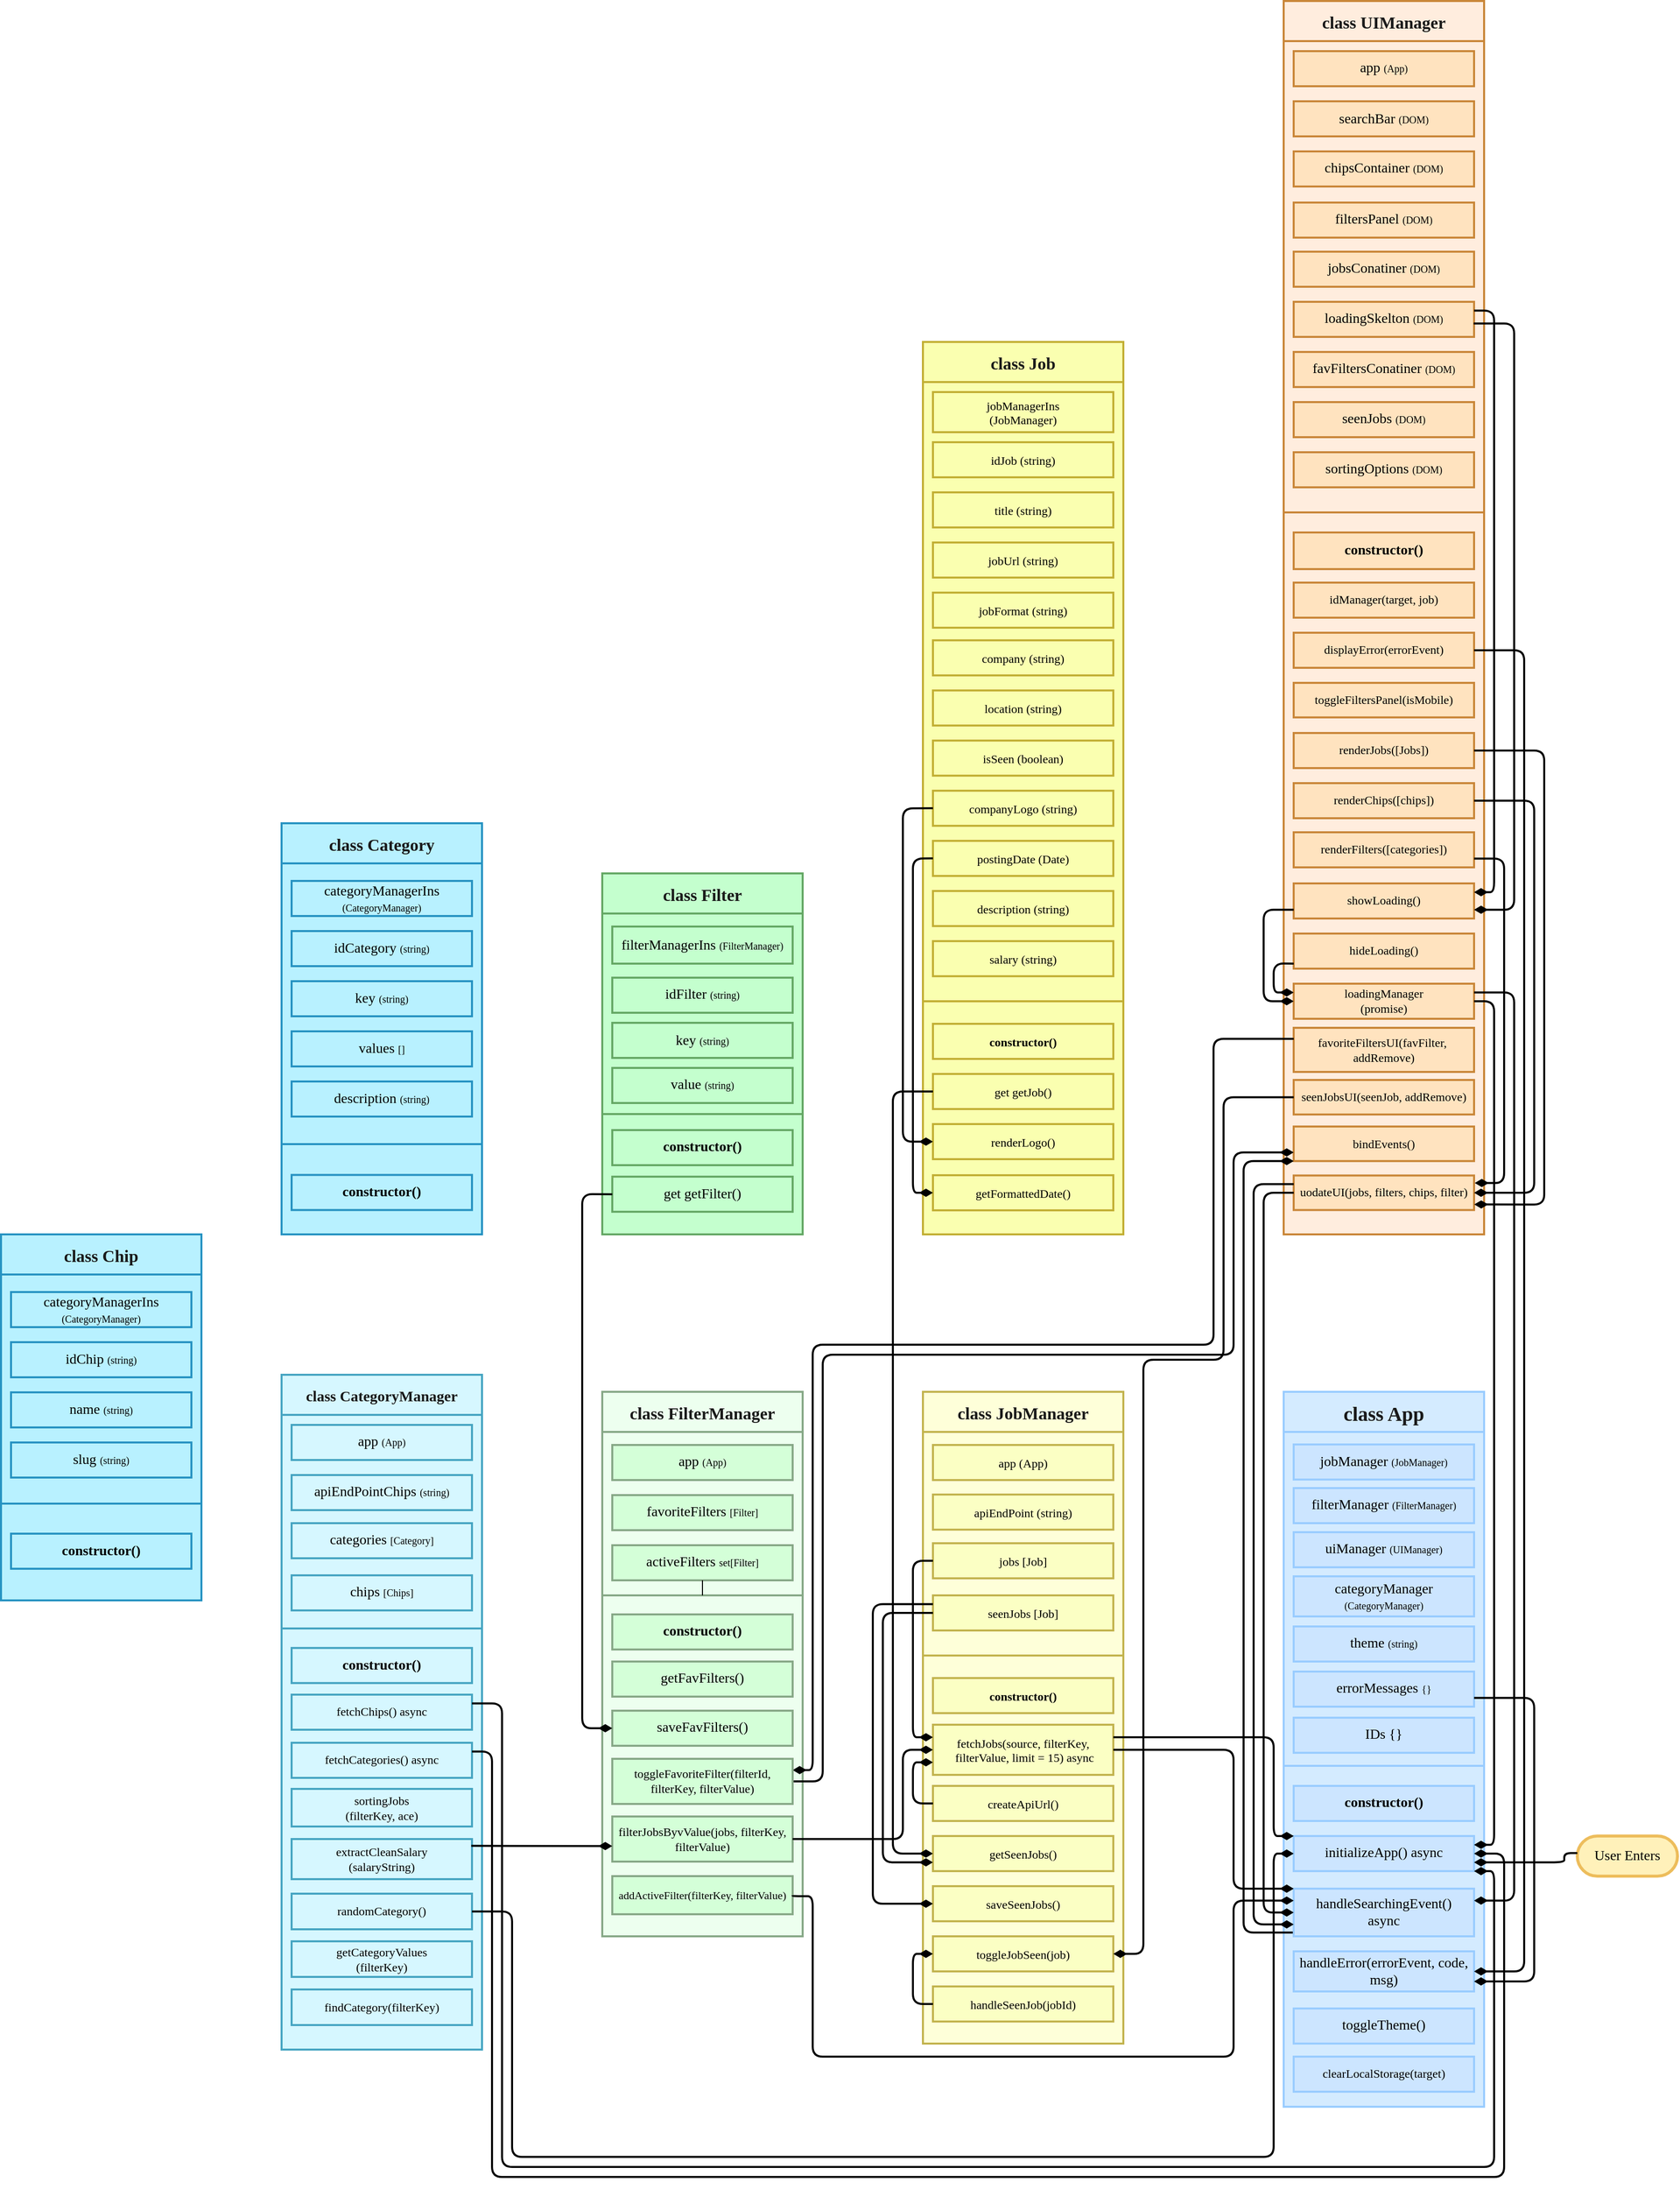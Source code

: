 <mxfile>
    <diagram id="Zk3o1ert7jQMRY8QYvkC" name="Architecture">
        <mxGraphModel dx="4557" dy="3889" grid="1" gridSize="10" guides="1" tooltips="1" connect="1" arrows="1" fold="1" page="0" pageScale="1" pageWidth="850" pageHeight="1100" background="#ffffff" math="0" shadow="0">
            <root>
                <mxCell id="0"/>
                <mxCell id="1" parent="0"/>
                <mxCell id="PUJ2-U9DMKelw8rk8hQW-1" value="class App" style="swimlane;fillColor=#D4EBFF;rounded=0;gradientColor=none;swimlaneFillColor=#D4EBFF;strokeWidth=2;strokeColor=#99CCFF;fontFamily=Parkinsans;fontColor=#1A1A1A;fontSize=20;fontStyle=1;startSize=40;fontSource=https%3A%2F%2Ffonts.googleapis.com%2Fcss%3Ffamily%3DParkinsans;" vertex="1" parent="1">
                    <mxGeometry x="480" y="157" width="200" height="373" as="geometry">
                        <mxRectangle width="100" height="30" as="alternateBounds"/>
                    </mxGeometry>
                </mxCell>
                <mxCell id="PUJ2-U9DMKelw8rk8hQW-2" value="&lt;span style=&quot;font-size: 14px;&quot;&gt;jobManager &lt;/span&gt;&lt;font style=&quot;font-size: 10px;&quot;&gt;(JobManager)&lt;/font&gt;" style="rounded=0;whiteSpace=wrap;html=1;strokeColor=#99CCFF;strokeWidth=2;fontFamily=Parkinsans;fontSize=12;fontColor=#000000;fillColor=#CCE5FF;gradientColor=none;fontSource=https%3A%2F%2Ffonts.googleapis.com%2Fcss%3Ffamily%3DParkinsans;" vertex="1" parent="PUJ2-U9DMKelw8rk8hQW-1">
                    <mxGeometry x="10" y="52.508" width="180" height="34.988" as="geometry"/>
                </mxCell>
                <mxCell id="PUJ2-U9DMKelw8rk8hQW-3" value="&lt;span style=&quot;font-size: 14px;&quot;&gt;filterManager&amp;nbsp;&lt;/span&gt;&lt;span style=&quot;font-size: 10px;&quot;&gt;(FilterManager)&lt;/span&gt;" style="rounded=0;whiteSpace=wrap;html=1;strokeColor=#99CCFF;strokeWidth=2;fontFamily=Parkinsans;fontSize=12;fontColor=#000000;fillColor=#CCE5FF;gradientColor=none;fontSource=https%3A%2F%2Ffonts.googleapis.com%2Fcss%3Ffamily%3DParkinsans;spacingLeft=0;spacingRight=0;spacingBottom=0;" vertex="1" parent="PUJ2-U9DMKelw8rk8hQW-1">
                    <mxGeometry x="10" y="95.998" width="180" height="34.988" as="geometry"/>
                </mxCell>
                <mxCell id="PUJ2-U9DMKelw8rk8hQW-4" value="&lt;span style=&quot;font-size: 14px;&quot;&gt;uiManager&amp;nbsp;&lt;/span&gt;&lt;span style=&quot;font-size: 10px;&quot;&gt;(UIManager)&lt;/span&gt;" style="rounded=0;whiteSpace=wrap;html=1;strokeColor=#99CCFF;strokeWidth=2;fontFamily=Parkinsans;fontSize=12;fontColor=#000000;fillColor=#CCE5FF;gradientColor=none;fontSource=https%3A%2F%2Ffonts.googleapis.com%2Fcss%3Ffamily%3DParkinsans;" vertex="1" parent="PUJ2-U9DMKelw8rk8hQW-1">
                    <mxGeometry x="10" y="139.998" width="180" height="34.988" as="geometry"/>
                </mxCell>
                <mxCell id="PUJ2-U9DMKelw8rk8hQW-5" value="&lt;span style=&quot;font-size: 14px;&quot;&gt;theme&amp;nbsp;&lt;/span&gt;&lt;span style=&quot;font-size: 10px;&quot;&gt;(string)&lt;/span&gt;" style="rounded=0;whiteSpace=wrap;html=1;strokeColor=#99CCFF;strokeWidth=2;fontFamily=Parkinsans;fontSize=12;fontColor=#000000;fillColor=#CCE5FF;gradientColor=none;fontSource=https%3A%2F%2Ffonts.googleapis.com%2Fcss%3Ffamily%3DParkinsans;" vertex="1" parent="PUJ2-U9DMKelw8rk8hQW-1">
                    <mxGeometry x="10" y="233.998" width="180" height="34.988" as="geometry"/>
                </mxCell>
                <mxCell id="PUJ2-U9DMKelw8rk8hQW-6" value="&lt;span style=&quot;font-size: 14px;&quot;&gt;errorMessages &lt;/span&gt;&lt;span style=&quot;font-size: 10px;&quot;&gt;{}&lt;/span&gt;" style="rounded=0;whiteSpace=wrap;html=1;strokeColor=#99CCFF;strokeWidth=2;fontFamily=Parkinsans;fontSize=12;fontColor=#000000;fillColor=#CCE5FF;gradientColor=none;fontSource=https%3A%2F%2Ffonts.googleapis.com%2Fcss%3Ffamily%3DParkinsans;" vertex="1" parent="PUJ2-U9DMKelw8rk8hQW-1">
                    <mxGeometry x="10" y="278.998" width="180" height="34.988" as="geometry"/>
                </mxCell>
                <mxCell id="PUJ2-U9DMKelw8rk8hQW-7" value="&lt;span style=&quot;font-size: 14px;&quot;&gt;categoryManager&lt;br&gt;&lt;/span&gt;&lt;span style=&quot;font-size: 10px;&quot;&gt;(CategoryManager)&lt;/span&gt;" style="rounded=0;whiteSpace=wrap;html=1;strokeColor=#99CCFF;strokeWidth=2;fontFamily=Parkinsans;fontSize=12;fontColor=#000000;fillColor=#CCE5FF;gradientColor=none;fontSource=https%3A%2F%2Ffonts.googleapis.com%2Fcss%3Ffamily%3DParkinsans;" vertex="1" parent="PUJ2-U9DMKelw8rk8hQW-1">
                    <mxGeometry x="10" y="184" width="180" height="40" as="geometry"/>
                </mxCell>
                <mxCell id="PUJ2-U9DMKelw8rk8hQW-8" value="&lt;span style=&quot;font-size: 14px;&quot;&gt;IDs {}&lt;/span&gt;" style="rounded=0;whiteSpace=wrap;html=1;strokeColor=#99CCFF;strokeWidth=2;fontFamily=Parkinsans;fontSize=12;fontColor=#000000;fillColor=#CCE5FF;gradientColor=none;fontSource=https%3A%2F%2Ffonts.googleapis.com%2Fcss%3Ffamily%3DParkinsans;" vertex="1" parent="PUJ2-U9DMKelw8rk8hQW-1">
                    <mxGeometry x="10" y="324.998" width="180" height="34.988" as="geometry"/>
                </mxCell>
                <mxCell id="PUJ2-U9DMKelw8rk8hQW-9" value="" style="rounded=0;whiteSpace=wrap;html=1;fillColor=#D4EBFF;strokeColor=#99CCFF;strokeWidth=2;" vertex="1" parent="1">
                    <mxGeometry x="480" y="530" width="200" height="340" as="geometry"/>
                </mxCell>
                <mxCell id="PUJ2-U9DMKelw8rk8hQW-10" value="&lt;span style=&quot;font-size: 14px;&quot;&gt;constructor()&lt;/span&gt;" style="rounded=0;whiteSpace=wrap;html=1;strokeColor=#99CCFF;strokeWidth=2;fontFamily=Parkinsans;fontSize=12;fontColor=#000000;fillColor=#CCE5FF;gradientColor=none;fontSource=https%3A%2F%2Ffonts.googleapis.com%2Fcss%3Ffamily%3DParkinsans;fontStyle=1" vertex="1" parent="1">
                    <mxGeometry x="490" y="549.998" width="180" height="34.988" as="geometry"/>
                </mxCell>
                <mxCell id="PUJ2-U9DMKelw8rk8hQW-11" value="&lt;span style=&quot;font-size: 14px; font-weight: normal;&quot;&gt;initializeApp() async&lt;/span&gt;" style="rounded=0;whiteSpace=wrap;html=1;strokeColor=#99CCFF;strokeWidth=2;fontFamily=Parkinsans;fontSize=12;fontColor=#000000;fillColor=#CCE5FF;gradientColor=none;fontSource=https%3A%2F%2Ffonts.googleapis.com%2Fcss%3Ffamily%3DParkinsans;fontStyle=1" vertex="1" parent="1">
                    <mxGeometry x="490" y="599.998" width="180" height="34.988" as="geometry"/>
                </mxCell>
                <mxCell id="PUJ2-U9DMKelw8rk8hQW-12" value="&lt;span style=&quot;font-size: 14px; font-weight: 400;&quot;&gt;handleError(errorEvent, code, msg)&lt;/span&gt;" style="rounded=0;whiteSpace=wrap;html=1;strokeColor=#99CCFF;strokeWidth=2;fontFamily=Parkinsans;fontSize=12;fontColor=#000000;fillColor=#CCE5FF;gradientColor=none;fontSource=https%3A%2F%2Ffonts.googleapis.com%2Fcss%3Ffamily%3DParkinsans;fontStyle=1" vertex="1" parent="1">
                    <mxGeometry x="490" y="714.99" width="180" height="40" as="geometry"/>
                </mxCell>
                <mxCell id="PUJ2-U9DMKelw8rk8hQW-13" value="&lt;span style=&quot;font-size: 14px; font-weight: 400;&quot;&gt;toggleTheme()&lt;/span&gt;" style="rounded=0;whiteSpace=wrap;html=1;strokeColor=#99CCFF;strokeWidth=2;fontFamily=Parkinsans;fontSize=12;fontColor=#000000;fillColor=#CCE5FF;gradientColor=none;fontSource=https%3A%2F%2Ffonts.googleapis.com%2Fcss%3Ffamily%3DParkinsans;fontStyle=1" vertex="1" parent="1">
                    <mxGeometry x="490" y="771.988" width="180" height="34.988" as="geometry"/>
                </mxCell>
                <mxCell id="PUJ2-U9DMKelw8rk8hQW-14" value="class JobManager" style="swimlane;fillColor=#FEFFD9;rounded=0;gradientColor=none;swimlaneFillColor=#FEFFD9;strokeWidth=2;strokeColor=#C2B34E;fontFamily=Parkinsans;fontColor=#1A1A1A;fontSize=17;fontStyle=1;startSize=40;fontSource=https%3A%2F%2Ffonts.googleapis.com%2Fcss%3Ffamily%3DParkinsans;" vertex="1" parent="1">
                    <mxGeometry x="120" y="157" width="200" height="643" as="geometry">
                        <mxRectangle width="100" height="30" as="alternateBounds"/>
                    </mxGeometry>
                </mxCell>
                <mxCell id="PUJ2-U9DMKelw8rk8hQW-15" value="apiEndPoint (string)" style="rounded=0;strokeWidth=2;fontFamily=Parkinsans;fontSize=12;fontSource=https%3A%2F%2Ffonts.googleapis.com%2Fcss%3Ffamily%3DParkinsans;fillColor=#FBFFC4;fontColor=#000000;strokeColor=#C2B34E;fontStyle=0;" vertex="1" parent="PUJ2-U9DMKelw8rk8hQW-14">
                    <mxGeometry x="10" y="102.458" width="180" height="34.988" as="geometry"/>
                </mxCell>
                <mxCell id="PUJ2-U9DMKelw8rk8hQW-16" value="app (App)" style="rounded=0;strokeWidth=2;fontFamily=Parkinsans;fontSize=12;fontSource=https%3A%2F%2Ffonts.googleapis.com%2Fcss%3Ffamily%3DParkinsans;fillColor=#FBFFC4;fontColor=#000000;strokeColor=#C2B34E;fontStyle=0;" vertex="1" parent="PUJ2-U9DMKelw8rk8hQW-14">
                    <mxGeometry x="10" y="52.998" width="180" height="34.988" as="geometry"/>
                </mxCell>
                <mxCell id="PUJ2-U9DMKelw8rk8hQW-17" value="seenJobs [Job]" style="rounded=0;strokeWidth=2;fontFamily=Parkinsans;fontSize=12;fontSource=https%3A%2F%2Ffonts.googleapis.com%2Fcss%3Ffamily%3DParkinsans;fillColor=#FBFFC4;fontColor=#000000;strokeColor=#C2B34E;fontStyle=0;" vertex="1" parent="PUJ2-U9DMKelw8rk8hQW-14">
                    <mxGeometry x="10" y="202.998" width="180" height="34.988" as="geometry"/>
                </mxCell>
                <mxCell id="PUJ2-U9DMKelw8rk8hQW-18" value="jobs [Job]" style="rounded=0;strokeWidth=2;fontFamily=Parkinsans;fontSize=12;fontSource=https%3A%2F%2Ffonts.googleapis.com%2Fcss%3Ffamily%3DParkinsans;fillColor=#FBFFC4;fontColor=#000000;strokeColor=#C2B34E;fontStyle=0;" vertex="1" parent="PUJ2-U9DMKelw8rk8hQW-14">
                    <mxGeometry x="10" y="150.998" width="180" height="34.988" as="geometry"/>
                </mxCell>
                <mxCell id="PUJ2-U9DMKelw8rk8hQW-19" value="" style="edgeStyle=none;fontFamily=Parkinsans;fontSize=14;fontColor=#000000;fontSource=https%3A%2F%2Ffonts.googleapis.com%2Fcss%3Ffamily%3DParkinsans;" edge="1" parent="PUJ2-U9DMKelw8rk8hQW-14">
                    <mxGeometry relative="1" as="geometry">
                        <mxPoint x="160" y="294.6" as="targetPoint"/>
                        <mxPoint x="160" y="294.6" as="sourcePoint"/>
                    </mxGeometry>
                </mxCell>
                <mxCell id="PUJ2-U9DMKelw8rk8hQW-20" value="" style="rounded=0;strokeColor=#C2B34E;strokeWidth=2;fontSize=12;fontColor=#000000;fillColor=#FEFFD9;" vertex="1" parent="PUJ2-U9DMKelw8rk8hQW-14">
                    <mxGeometry y="263" width="200" height="387" as="geometry"/>
                </mxCell>
                <mxCell id="PUJ2-U9DMKelw8rk8hQW-21" value="constructor()" style="rounded=0;strokeWidth=2;fontFamily=Parkinsans;fontSize=12;fontSource=https%3A%2F%2Ffonts.googleapis.com%2Fcss%3Ffamily%3DParkinsans;fillColor=#FBFFC4;fontColor=#000000;strokeColor=#C2B34E;fontStyle=1" vertex="1" parent="PUJ2-U9DMKelw8rk8hQW-14">
                    <mxGeometry x="10" y="285.438" width="180" height="34.988" as="geometry"/>
                </mxCell>
                <mxCell id="PUJ2-U9DMKelw8rk8hQW-22" value="fetchJobs(source, filterKey,&#10; filterValue, limit = 15) async" style="rounded=0;strokeWidth=2;fontFamily=Parkinsans;fontSize=12;fontSource=https%3A%2F%2Ffonts.googleapis.com%2Fcss%3Ffamily%3DParkinsans;fillColor=#FBFFC4;fontColor=#000000;strokeColor=#C2B34E;fontStyle=0;" vertex="1" parent="PUJ2-U9DMKelw8rk8hQW-14">
                    <mxGeometry x="10" y="332" width="180" height="50" as="geometry"/>
                </mxCell>
                <mxCell id="PUJ2-U9DMKelw8rk8hQW-23" value="getSeenJobs()" style="rounded=0;strokeWidth=2;fontFamily=Parkinsans;fontSize=12;fontSource=https%3A%2F%2Ffonts.googleapis.com%2Fcss%3Ffamily%3DParkinsans;fillColor=#FBFFC4;fontColor=#000000;strokeColor=#C2B34E;fontStyle=0;" vertex="1" parent="PUJ2-U9DMKelw8rk8hQW-14">
                    <mxGeometry x="10" y="442.998" width="180" height="34.988" as="geometry"/>
                </mxCell>
                <mxCell id="PUJ2-U9DMKelw8rk8hQW-24" value="saveSeenJobs()" style="rounded=0;strokeWidth=2;fontFamily=Parkinsans;fontSize=12;fontSource=https%3A%2F%2Ffonts.googleapis.com%2Fcss%3Ffamily%3DParkinsans;fillColor=#FBFFC4;fontColor=#000000;strokeColor=#C2B34E;fontStyle=0;" vertex="1" parent="PUJ2-U9DMKelw8rk8hQW-14">
                    <mxGeometry x="10" y="492.998" width="180" height="34.988" as="geometry"/>
                </mxCell>
                <mxCell id="PUJ2-U9DMKelw8rk8hQW-25" value="createApiUrl()" style="rounded=0;strokeWidth=2;fontFamily=Parkinsans;fontSize=12;fontSource=https%3A%2F%2Ffonts.googleapis.com%2Fcss%3Ffamily%3DParkinsans;fillColor=#FBFFC4;fontColor=#000000;strokeColor=#C2B34E;fontStyle=0;" vertex="1" parent="PUJ2-U9DMKelw8rk8hQW-14">
                    <mxGeometry x="10" y="393.008" width="180" height="34.988" as="geometry"/>
                </mxCell>
                <mxCell id="PUJ2-U9DMKelw8rk8hQW-26" value="" style="edgeStyle=segmentEdgeStyle;endArrow=diamondThin;html=1;endSize=8;startSize=8;fontFamily=Parkinsans;fontSource=https%3A%2F%2Ffonts.googleapis.com%2Fcss%3Ffamily%3DParkinsans;fontSize=14;fontColor=#000000;strokeWidth=2;strokeColor=#000000;rounded=1;endFill=1;exitX=0;exitY=0.5;exitDx=0;exitDy=0;entryX=0;entryY=0.75;entryDx=0;entryDy=0;" edge="1" parent="PUJ2-U9DMKelw8rk8hQW-14" source="PUJ2-U9DMKelw8rk8hQW-25" target="PUJ2-U9DMKelw8rk8hQW-22">
                    <mxGeometry width="50" height="50" relative="1" as="geometry">
                        <mxPoint x="-120" y="292.995" as="sourcePoint"/>
                        <mxPoint x="-10" y="363" as="targetPoint"/>
                        <Array as="points">
                            <mxPoint x="-10" y="410"/>
                            <mxPoint x="-10" y="369"/>
                        </Array>
                    </mxGeometry>
                </mxCell>
                <mxCell id="PUJ2-U9DMKelw8rk8hQW-27" value="" style="edgeStyle=segmentEdgeStyle;endArrow=diamondThin;html=1;endSize=8;startSize=8;fontFamily=Parkinsans;fontSource=https%3A%2F%2Ffonts.googleapis.com%2Fcss%3Ffamily%3DParkinsans;fontSize=14;fontColor=#000000;strokeWidth=2;strokeColor=#000000;rounded=1;endFill=1;exitX=0;exitY=0.5;exitDx=0;exitDy=0;entryX=0;entryY=0.25;entryDx=0;entryDy=0;" edge="1" parent="PUJ2-U9DMKelw8rk8hQW-14" source="PUJ2-U9DMKelw8rk8hQW-18" target="PUJ2-U9DMKelw8rk8hQW-22">
                    <mxGeometry width="50" height="50" relative="1" as="geometry">
                        <mxPoint x="-60" y="188.462" as="sourcePoint"/>
                        <mxPoint x="-30" y="313" as="targetPoint"/>
                        <Array as="points">
                            <mxPoint x="-10" y="168"/>
                            <mxPoint x="-10" y="345"/>
                        </Array>
                    </mxGeometry>
                </mxCell>
                <mxCell id="PUJ2-U9DMKelw8rk8hQW-28" value="toggleJobSeen(job)" style="rounded=0;strokeWidth=2;fontFamily=Parkinsans;fontSize=12;fontSource=https%3A%2F%2Ffonts.googleapis.com%2Fcss%3Ffamily%3DParkinsans;fillColor=#FBFFC4;fontColor=#000000;strokeColor=#C2B34E;fontStyle=0;" vertex="1" parent="PUJ2-U9DMKelw8rk8hQW-14">
                    <mxGeometry x="10" y="542.998" width="180" height="34.988" as="geometry"/>
                </mxCell>
                <mxCell id="PUJ2-U9DMKelw8rk8hQW-29" value="handleSeenJob(jobId)" style="rounded=0;strokeWidth=2;fontFamily=Parkinsans;fontSize=12;fontSource=https%3A%2F%2Ffonts.googleapis.com%2Fcss%3Ffamily%3DParkinsans;fillColor=#FBFFC4;fontColor=#000000;strokeColor=#C2B34E;fontStyle=0;" vertex="1" parent="PUJ2-U9DMKelw8rk8hQW-14">
                    <mxGeometry x="10" y="592.998" width="180" height="34.988" as="geometry"/>
                </mxCell>
                <mxCell id="PUJ2-U9DMKelw8rk8hQW-30" value="" style="edgeStyle=segmentEdgeStyle;endArrow=diamondThin;html=1;endSize=8;startSize=8;fontFamily=Parkinsans;fontSource=https%3A%2F%2Ffonts.googleapis.com%2Fcss%3Ffamily%3DParkinsans;fontSize=14;fontColor=#000000;strokeWidth=2;strokeColor=#000000;rounded=1;endFill=1;exitX=0;exitY=0.5;exitDx=0;exitDy=0;entryX=0;entryY=0.5;entryDx=0;entryDy=0;" edge="1" parent="PUJ2-U9DMKelw8rk8hQW-14" source="PUJ2-U9DMKelw8rk8hQW-29" target="PUJ2-U9DMKelw8rk8hQW-28">
                    <mxGeometry width="50" height="50" relative="1" as="geometry">
                        <mxPoint x="-50" y="670.002" as="sourcePoint"/>
                        <mxPoint x="-50" y="623" as="targetPoint"/>
                        <Array as="points">
                            <mxPoint x="-10" y="610"/>
                            <mxPoint x="-10" y="560"/>
                        </Array>
                    </mxGeometry>
                </mxCell>
                <mxCell id="PUJ2-U9DMKelw8rk8hQW-31" value="" style="edgeStyle=segmentEdgeStyle;endArrow=diamondThin;html=1;endSize=8;startSize=8;fontFamily=Parkinsans;fontSource=https%3A%2F%2Ffonts.googleapis.com%2Fcss%3Ffamily%3DParkinsans;fontSize=14;fontColor=#000000;strokeWidth=2;strokeColor=#000000;rounded=1;endFill=1;exitX=0;exitY=0.5;exitDx=0;exitDy=0;entryX=0;entryY=0.75;entryDx=0;entryDy=0;" edge="1" parent="PUJ2-U9DMKelw8rk8hQW-14" source="PUJ2-U9DMKelw8rk8hQW-17" target="PUJ2-U9DMKelw8rk8hQW-23">
                    <mxGeometry width="50" height="50" relative="1" as="geometry">
                        <mxPoint x="-40" y="236.002" as="sourcePoint"/>
                        <mxPoint x="-40" y="406.01" as="targetPoint"/>
                        <Array as="points">
                            <mxPoint x="-40" y="220"/>
                            <mxPoint x="-40" y="469"/>
                        </Array>
                    </mxGeometry>
                </mxCell>
                <mxCell id="PUJ2-U9DMKelw8rk8hQW-32" value="" style="edgeStyle=segmentEdgeStyle;endArrow=diamondThin;html=1;endSize=8;startSize=8;fontFamily=Parkinsans;fontSource=https%3A%2F%2Ffonts.googleapis.com%2Fcss%3Ffamily%3DParkinsans;fontSize=14;fontColor=#000000;strokeWidth=2;strokeColor=#000000;rounded=1;endFill=1;exitX=0;exitY=0.25;exitDx=0;exitDy=0;entryX=0;entryY=0.5;entryDx=0;entryDy=0;" edge="1" parent="PUJ2-U9DMKelw8rk8hQW-14" source="PUJ2-U9DMKelw8rk8hQW-17" target="PUJ2-U9DMKelw8rk8hQW-24">
                    <mxGeometry width="50" height="50" relative="1" as="geometry">
                        <mxPoint x="-70" y="277.782" as="sourcePoint"/>
                        <mxPoint x="-70" y="631.509" as="targetPoint"/>
                        <Array as="points">
                            <mxPoint x="-50" y="212"/>
                            <mxPoint x="-50" y="511"/>
                        </Array>
                    </mxGeometry>
                </mxCell>
                <mxCell id="PUJ2-U9DMKelw8rk8hQW-33" value="class FilterManager" style="swimlane;fillColor=#EDFFEF;rounded=0;gradientColor=none;swimlaneFillColor=#EDFFEF;strokeWidth=2;strokeColor=#87A887;fontFamily=Parkinsans;fontColor=#1A1A1A;fontSize=17;fontStyle=1;startSize=40;fontSource=https%3A%2F%2Ffonts.googleapis.com%2Fcss%3Ffamily%3DParkinsans;" vertex="1" parent="1">
                    <mxGeometry x="-200" y="157" width="200" height="203" as="geometry">
                        <mxRectangle width="100" height="30" as="alternateBounds"/>
                    </mxGeometry>
                </mxCell>
                <mxCell id="PUJ2-U9DMKelw8rk8hQW-34" value="&lt;span style=&quot;font-size: 14px;&quot;&gt;app&amp;nbsp;&lt;/span&gt;&lt;font style=&quot;font-size: 10px;&quot;&gt;(App)&lt;/font&gt;" style="rounded=0;whiteSpace=wrap;html=1;strokeWidth=2;fontFamily=Parkinsans;fontSize=12;fontSource=https%3A%2F%2Ffonts.googleapis.com%2Fcss%3Ffamily%3DParkinsans;fillColor=#D4FFD8;fontColor=#000000;strokeColor=#87A887;fontStyle=0" vertex="1" parent="PUJ2-U9DMKelw8rk8hQW-33">
                    <mxGeometry x="10" y="52.998" width="180" height="34.988" as="geometry"/>
                </mxCell>
                <mxCell id="PUJ2-U9DMKelw8rk8hQW-35" value="&lt;span style=&quot;font-size: 14px;&quot;&gt;favoriteFilters &lt;/span&gt;&lt;font style=&quot;font-size: 10px;&quot;&gt;[Filter]&lt;/font&gt;" style="rounded=0;whiteSpace=wrap;html=1;strokeWidth=2;fontFamily=Parkinsans;fontSize=12;fontSource=https%3A%2F%2Ffonts.googleapis.com%2Fcss%3Ffamily%3DParkinsans;fillColor=#D4FFD8;fontColor=#000000;strokeColor=#87A887;fontStyle=0" vertex="1" parent="PUJ2-U9DMKelw8rk8hQW-33">
                    <mxGeometry x="10" y="102.998" width="180" height="34.988" as="geometry"/>
                </mxCell>
                <mxCell id="PUJ2-U9DMKelw8rk8hQW-36" value="&lt;span style=&quot;font-size: 14px;&quot;&gt;activeFilters &lt;/span&gt;&lt;font style=&quot;font-size: 10px;&quot;&gt;set[Filter]&lt;/font&gt;" style="rounded=0;whiteSpace=wrap;html=1;strokeWidth=2;fontFamily=Parkinsans;fontSize=12;fontSource=https%3A%2F%2Ffonts.googleapis.com%2Fcss%3Ffamily%3DParkinsans;fillColor=#D4FFD8;fontColor=#000000;strokeColor=#87A887;fontStyle=0" vertex="1" parent="PUJ2-U9DMKelw8rk8hQW-33">
                    <mxGeometry x="10" y="152.998" width="180" height="34.988" as="geometry"/>
                </mxCell>
                <mxCell id="PUJ2-U9DMKelw8rk8hQW-37" value="" style="whiteSpace=wrap;html=1;fontSize=15;fillColor=#EDFFEF;strokeColor=#87A887;fontColor=#1A1A1A;fontStyle=1;startSize=40;rounded=0;gradientColor=none;swimlaneFillColor=#E8F0FF;strokeWidth=2;fontFamily=Parkinsans;fontSource=https%3A%2F%2Ffonts.googleapis.com%2Fcss%3Ffamily%3DParkinsans;" vertex="1" parent="1">
                    <mxGeometry x="-200" y="360" width="200" height="340" as="geometry"/>
                </mxCell>
                <mxCell id="PUJ2-U9DMKelw8rk8hQW-38" value="&lt;span style=&quot;font-size: 14px; font-weight: 700;&quot;&gt;constructor()&lt;/span&gt;" style="rounded=0;whiteSpace=wrap;html=1;strokeWidth=2;fontFamily=Parkinsans;fontSize=12;fontSource=https%3A%2F%2Ffonts.googleapis.com%2Fcss%3Ffamily%3DParkinsans;fillColor=#D4FFD8;fontColor=#000000;strokeColor=#87A887;" vertex="1" parent="1">
                    <mxGeometry x="-190" y="378.978" width="180" height="34.988" as="geometry"/>
                </mxCell>
                <mxCell id="PUJ2-U9DMKelw8rk8hQW-39" value="class Job" style="swimlane;fillColor=#FAFFB0;rounded=0;gradientColor=none;swimlaneFillColor=#FAFFB0;strokeWidth=2;strokeColor=#C2AF34;fontFamily=Parkinsans;fontColor=#1A1A1A;fontSize=17;fontStyle=1;startSize=40;fontSource=https%3A%2F%2Ffonts.googleapis.com%2Fcss%3Ffamily%3DParkinsans;" vertex="1" parent="1">
                    <mxGeometry x="120" y="-890" width="200" height="657.56" as="geometry">
                        <mxRectangle width="100" height="30" as="alternateBounds"/>
                    </mxGeometry>
                </mxCell>
                <mxCell id="PUJ2-U9DMKelw8rk8hQW-40" value="idJob (string)" style="rounded=0;strokeWidth=2;fontFamily=Parkinsans;fontSize=12;fontSource=https%3A%2F%2Ffonts.googleapis.com%2Fcss%3Ffamily%3DParkinsans;fillColor=#FAFFB0;fontColor=#000000;strokeColor=#C2AF34;fontStyle=0;" vertex="1" parent="PUJ2-U9DMKelw8rk8hQW-39">
                    <mxGeometry x="10" y="99.998" width="180" height="34.988" as="geometry"/>
                </mxCell>
                <mxCell id="PUJ2-U9DMKelw8rk8hQW-41" value="title (string)" style="rounded=0;strokeWidth=2;fontFamily=Parkinsans;fontSize=12;fontSource=https%3A%2F%2Ffonts.googleapis.com%2Fcss%3Ffamily%3DParkinsans;fillColor=#FAFFB0;fontColor=#000000;strokeColor=#C2AF34;fontStyle=0;" vertex="1" parent="PUJ2-U9DMKelw8rk8hQW-39">
                    <mxGeometry x="10" y="149.998" width="180" height="34.988" as="geometry"/>
                </mxCell>
                <mxCell id="PUJ2-U9DMKelw8rk8hQW-42" value="company (string)" style="rounded=0;strokeWidth=2;fontFamily=Parkinsans;fontSize=12;fontSource=https%3A%2F%2Ffonts.googleapis.com%2Fcss%3Ffamily%3DParkinsans;fillColor=#FAFFB0;fontColor=#000000;strokeColor=#C2AF34;fontStyle=0;" vertex="1" parent="PUJ2-U9DMKelw8rk8hQW-39">
                    <mxGeometry x="10" y="297.558" width="180" height="34.988" as="geometry"/>
                </mxCell>
                <mxCell id="PUJ2-U9DMKelw8rk8hQW-43" value="location (string)" style="rounded=0;strokeWidth=2;fontFamily=Parkinsans;fontSize=12;fontSource=https%3A%2F%2Ffonts.googleapis.com%2Fcss%3Ffamily%3DParkinsans;fillColor=#FAFFB0;fontColor=#000000;strokeColor=#C2AF34;fontStyle=0;" vertex="1" parent="PUJ2-U9DMKelw8rk8hQW-39">
                    <mxGeometry x="10" y="347.558" width="180" height="34.988" as="geometry"/>
                </mxCell>
                <mxCell id="PUJ2-U9DMKelw8rk8hQW-44" value="isSeen (boolean)" style="rounded=0;strokeWidth=2;fontFamily=Parkinsans;fontSize=12;fontSource=https%3A%2F%2Ffonts.googleapis.com%2Fcss%3Ffamily%3DParkinsans;fillColor=#FAFFB0;fontColor=#000000;strokeColor=#C2AF34;fontStyle=0;" vertex="1" parent="PUJ2-U9DMKelw8rk8hQW-39">
                    <mxGeometry x="10" y="397.558" width="180" height="34.988" as="geometry"/>
                </mxCell>
                <mxCell id="PUJ2-U9DMKelw8rk8hQW-45" value="companyLogo (string)" style="rounded=0;strokeWidth=2;fontFamily=Parkinsans;fontSize=12;fontSource=https%3A%2F%2Ffonts.googleapis.com%2Fcss%3Ffamily%3DParkinsans;fillColor=#FAFFB0;fontColor=#000000;strokeColor=#C2AF34;fontStyle=0;" vertex="1" parent="PUJ2-U9DMKelw8rk8hQW-39">
                    <mxGeometry x="10" y="447.558" width="180" height="34.988" as="geometry"/>
                </mxCell>
                <mxCell id="PUJ2-U9DMKelw8rk8hQW-46" value="postingDate (Date)" style="rounded=0;strokeWidth=2;fontFamily=Parkinsans;fontSize=12;fontSource=https%3A%2F%2Ffonts.googleapis.com%2Fcss%3Ffamily%3DParkinsans;fillColor=#FAFFB0;fontColor=#000000;strokeColor=#C2AF34;fontStyle=0;" vertex="1" parent="PUJ2-U9DMKelw8rk8hQW-39">
                    <mxGeometry x="10" y="497.558" width="180" height="34.988" as="geometry"/>
                </mxCell>
                <mxCell id="PUJ2-U9DMKelw8rk8hQW-47" value="jobUrl (string)" style="rounded=0;strokeWidth=2;fontFamily=Parkinsans;fontSize=12;fontSource=https%3A%2F%2Ffonts.googleapis.com%2Fcss%3Ffamily%3DParkinsans;fillColor=#FAFFB0;fontColor=#000000;strokeColor=#C2AF34;fontStyle=0;" vertex="1" parent="PUJ2-U9DMKelw8rk8hQW-39">
                    <mxGeometry x="10" y="200.008" width="180" height="34.988" as="geometry"/>
                </mxCell>
                <mxCell id="PUJ2-U9DMKelw8rk8hQW-48" value="jobFormat (string)" style="rounded=0;strokeWidth=2;fontFamily=Parkinsans;fontSize=12;fontSource=https%3A%2F%2Ffonts.googleapis.com%2Fcss%3Ffamily%3DParkinsans;fillColor=#FAFFB0;fontColor=#000000;strokeColor=#C2AF34;fontStyle=0;" vertex="1" parent="PUJ2-U9DMKelw8rk8hQW-39">
                    <mxGeometry x="10" y="250.008" width="180" height="34.988" as="geometry"/>
                </mxCell>
                <mxCell id="PUJ2-U9DMKelw8rk8hQW-49" value="description (string)" style="rounded=0;strokeWidth=2;fontFamily=Parkinsans;fontSize=12;fontSource=https%3A%2F%2Ffonts.googleapis.com%2Fcss%3Ffamily%3DParkinsans;fillColor=#FAFFB0;fontColor=#000000;strokeColor=#C2AF34;fontStyle=0;" vertex="1" parent="PUJ2-U9DMKelw8rk8hQW-39">
                    <mxGeometry x="10" y="547.558" width="180" height="34.988" as="geometry"/>
                </mxCell>
                <mxCell id="PUJ2-U9DMKelw8rk8hQW-50" value="salary (string)" style="rounded=0;strokeWidth=2;fontFamily=Parkinsans;fontSize=12;fontSource=https%3A%2F%2Ffonts.googleapis.com%2Fcss%3Ffamily%3DParkinsans;fillColor=#FAFFB0;fontColor=#000000;strokeColor=#C2AF34;fontStyle=0;" vertex="1" parent="PUJ2-U9DMKelw8rk8hQW-39">
                    <mxGeometry x="10" y="597.558" width="180" height="34.988" as="geometry"/>
                </mxCell>
                <mxCell id="PUJ2-U9DMKelw8rk8hQW-51" value="jobManagerIns&#10;(JobManager)" style="rounded=0;strokeWidth=2;fontFamily=Parkinsans;fontSize=12;fontSource=https%3A%2F%2Ffonts.googleapis.com%2Fcss%3Ffamily%3DParkinsans;fillColor=#FAFFB0;fontColor=#000000;strokeColor=#C2AF34;fontStyle=0;" vertex="1" parent="PUJ2-U9DMKelw8rk8hQW-39">
                    <mxGeometry x="10" y="50" width="180" height="40" as="geometry"/>
                </mxCell>
                <mxCell id="PUJ2-U9DMKelw8rk8hQW-52" value="" style="edgeStyle=none;fontFamily=Parkinsans;fontSize=14;fontColor=#000000;fontSource=https%3A%2F%2Ffonts.googleapis.com%2Fcss%3Ffamily%3DParkinsans;" edge="1" parent="1">
                    <mxGeometry relative="1" as="geometry">
                        <mxPoint x="280" y="-200.83" as="targetPoint"/>
                        <mxPoint x="280" y="-200.83" as="sourcePoint"/>
                    </mxGeometry>
                </mxCell>
                <mxCell id="PUJ2-U9DMKelw8rk8hQW-53" value="" style="rounded=0;strokeColor=#C2AF34;strokeWidth=2;fontSize=12;fontColor=#000000;fillColor=#FAFFB0;" vertex="1" parent="1">
                    <mxGeometry x="120" y="-232.43" width="200" height="232.44" as="geometry"/>
                </mxCell>
                <mxCell id="PUJ2-U9DMKelw8rk8hQW-54" value="constructor()" style="rounded=0;strokeWidth=2;fontFamily=Parkinsans;fontSize=12;fontSource=https%3A%2F%2Ffonts.googleapis.com%2Fcss%3Ffamily%3DParkinsans;fillColor=#FAFFB0;fontColor=#000000;strokeColor=#C2AF34;fontStyle=1" vertex="1" parent="1">
                    <mxGeometry x="130" y="-209.992" width="180" height="34.988" as="geometry"/>
                </mxCell>
                <mxCell id="PUJ2-U9DMKelw8rk8hQW-55" value="class Filter" style="swimlane;fillColor=#C4FFCE;rounded=0;gradientColor=none;swimlaneFillColor=#C4FFCE;strokeWidth=2;strokeColor=#65A865;fontFamily=Parkinsans;fontColor=#1A1A1A;fontSize=17;fontStyle=1;startSize=40;fontSource=https%3A%2F%2Ffonts.googleapis.com%2Fcss%3Ffamily%3DParkinsans;" vertex="1" parent="1">
                    <mxGeometry x="-200" y="-360" width="200" height="243.99" as="geometry">
                        <mxRectangle width="100" height="30" as="alternateBounds"/>
                    </mxGeometry>
                </mxCell>
                <mxCell id="PUJ2-U9DMKelw8rk8hQW-56" value="&lt;span style=&quot;font-size: 14px;&quot;&gt;idFilter &lt;/span&gt;&lt;font style=&quot;font-size: 10px;&quot;&gt;(string)&lt;/font&gt;" style="rounded=0;whiteSpace=wrap;html=1;strokeWidth=2;fontFamily=Parkinsans;fontSize=12;fontSource=https%3A%2F%2Ffonts.googleapis.com%2Fcss%3Ffamily%3DParkinsans;fillColor=#C4FFCE;fontColor=#000000;strokeColor=#65A865;fontStyle=0" vertex="1" parent="PUJ2-U9DMKelw8rk8hQW-55">
                    <mxGeometry x="10" y="103.998" width="180" height="34.988" as="geometry"/>
                </mxCell>
                <mxCell id="PUJ2-U9DMKelw8rk8hQW-57" value="&lt;span style=&quot;font-size: 14px;&quot;&gt;key&amp;nbsp;&lt;/span&gt;&lt;font style=&quot;font-size: 10px;&quot;&gt;(string)&lt;/font&gt;" style="rounded=0;whiteSpace=wrap;html=1;strokeWidth=2;fontFamily=Parkinsans;fontSize=12;fontSource=https%3A%2F%2Ffonts.googleapis.com%2Fcss%3Ffamily%3DParkinsans;fillColor=#C4FFCE;fontColor=#000000;strokeColor=#65A865;fontStyle=0" vertex="1" parent="PUJ2-U9DMKelw8rk8hQW-55">
                    <mxGeometry x="10" y="149.018" width="180" height="34.988" as="geometry"/>
                </mxCell>
                <mxCell id="PUJ2-U9DMKelw8rk8hQW-58" value="&lt;span style=&quot;font-size: 14px;&quot;&gt;value&amp;nbsp;&lt;/span&gt;&lt;font style=&quot;font-size: 10px;&quot;&gt;(string)&lt;/font&gt;" style="rounded=0;whiteSpace=wrap;html=1;strokeWidth=2;fontFamily=Parkinsans;fontSize=12;fontSource=https%3A%2F%2Ffonts.googleapis.com%2Fcss%3Ffamily%3DParkinsans;fillColor=#C4FFCE;fontColor=#000000;strokeColor=#65A865;fontStyle=0" vertex="1" parent="PUJ2-U9DMKelw8rk8hQW-55">
                    <mxGeometry x="10" y="193.998" width="180" height="34.988" as="geometry"/>
                </mxCell>
                <mxCell id="PUJ2-U9DMKelw8rk8hQW-59" value="&lt;span style=&quot;font-size: 14px;&quot;&gt;filterManagerIns &lt;/span&gt;&lt;font style=&quot;font-size: 10px;&quot;&gt;(FilterManager)&lt;/font&gt;" style="rounded=0;whiteSpace=wrap;html=1;strokeWidth=2;fontFamily=Parkinsans;fontSize=12;fontSource=https%3A%2F%2Ffonts.googleapis.com%2Fcss%3Ffamily%3DParkinsans;fillColor=#C4FFCE;fontColor=#000000;strokeColor=#65A865;fontStyle=0" vertex="1" parent="PUJ2-U9DMKelw8rk8hQW-55">
                    <mxGeometry x="10" y="53" width="180" height="37" as="geometry"/>
                </mxCell>
                <mxCell id="PUJ2-U9DMKelw8rk8hQW-60" value="" style="whiteSpace=wrap;html=1;fontSize=15;fillColor=#C4FFCE;strokeColor=#65A865;fontColor=#1A1A1A;fontStyle=1;startSize=40;rounded=0;gradientColor=none;swimlaneFillColor=#E8F0FF;strokeWidth=2;fontFamily=Parkinsans;fontSource=https%3A%2F%2Ffonts.googleapis.com%2Fcss%3Ffamily%3DParkinsans;" vertex="1" parent="1">
                    <mxGeometry x="-200" y="-120" width="200" height="120" as="geometry"/>
                </mxCell>
                <mxCell id="PUJ2-U9DMKelw8rk8hQW-61" value="&lt;span style=&quot;font-size: 14px; font-weight: 700;&quot;&gt;constructor()&lt;/span&gt;" style="rounded=0;whiteSpace=wrap;html=1;strokeWidth=2;fontFamily=Parkinsans;fontSize=12;fontSource=https%3A%2F%2Ffonts.googleapis.com%2Fcss%3Ffamily%3DParkinsans;fillColor=#C4FFCE;fontColor=#000000;strokeColor=#65A865;" vertex="1" parent="1">
                    <mxGeometry x="-190" y="-104.002" width="180" height="34.988" as="geometry"/>
                </mxCell>
                <mxCell id="PUJ2-U9DMKelw8rk8hQW-62" value="class CategoryManager" style="swimlane;fillColor=#D6F7FF;rounded=0;gradientColor=none;swimlaneFillColor=#D6F7FF;strokeWidth=2;strokeColor=#46A5C2;fontFamily=Parkinsans;fontColor=#1A1A1A;fontSize=15;fontStyle=1;startSize=40;fontSource=https%3A%2F%2Ffonts.googleapis.com%2Fcss%3Ffamily%3DParkinsans;" vertex="1" parent="1">
                    <mxGeometry x="-520" y="140" width="200" height="260" as="geometry">
                        <mxRectangle width="100" height="30" as="alternateBounds"/>
                    </mxGeometry>
                </mxCell>
                <mxCell id="PUJ2-U9DMKelw8rk8hQW-63" value="&lt;font style=&quot;font-size: 14px;&quot;&gt;categories&amp;nbsp;&lt;/font&gt;&lt;font style=&quot;font-size: 10px;&quot;&gt;[Category]&lt;/font&gt;" style="rounded=0;whiteSpace=wrap;html=1;strokeWidth=2;fontFamily=Parkinsans;fontSize=12;fontSource=https%3A%2F%2Ffonts.googleapis.com%2Fcss%3Ffamily%3DParkinsans;fillColor=#D6F7FF;fontColor=#000000;strokeColor=#46A5C2;" vertex="1" parent="PUJ2-U9DMKelw8rk8hQW-62">
                    <mxGeometry x="10" y="147.998" width="180" height="34.988" as="geometry"/>
                </mxCell>
                <mxCell id="PUJ2-U9DMKelw8rk8hQW-64" value="&lt;font style=&quot;font-size: 14px;&quot;&gt;apiEndPointChips&amp;nbsp;&lt;/font&gt;&lt;font style=&quot;font-size: 10px;&quot;&gt;(string)&lt;/font&gt;" style="rounded=0;whiteSpace=wrap;html=1;strokeWidth=2;fontFamily=Parkinsans;fontSize=12;fontSource=https%3A%2F%2Ffonts.googleapis.com%2Fcss%3Ffamily%3DParkinsans;fillColor=#D6F7FF;fontColor=#000000;strokeColor=#46A5C2;" vertex="1" parent="PUJ2-U9DMKelw8rk8hQW-62">
                    <mxGeometry x="10" y="99.998" width="180" height="34.988" as="geometry"/>
                </mxCell>
                <mxCell id="PUJ2-U9DMKelw8rk8hQW-65" value="&lt;font style=&quot;font-size: 14px;&quot;&gt;app&amp;nbsp;&lt;/font&gt;&lt;font style=&quot;font-size: 10px;&quot;&gt;(App)&lt;/font&gt;" style="rounded=0;whiteSpace=wrap;html=1;strokeWidth=2;fontFamily=Parkinsans;fontSize=12;fontSource=https%3A%2F%2Ffonts.googleapis.com%2Fcss%3Ffamily%3DParkinsans;fillColor=#D6F7FF;fontColor=#000000;strokeColor=#46A5C2;" vertex="1" parent="PUJ2-U9DMKelw8rk8hQW-62">
                    <mxGeometry x="10" y="49.998" width="180" height="34.988" as="geometry"/>
                </mxCell>
                <mxCell id="PUJ2-U9DMKelw8rk8hQW-66" value="&lt;font style=&quot;font-size: 14px;&quot;&gt;chips&amp;nbsp;&lt;/font&gt;&lt;font style=&quot;font-size: 10px;&quot;&gt;[Chips]&lt;/font&gt;" style="rounded=0;whiteSpace=wrap;html=1;strokeWidth=2;fontFamily=Parkinsans;fontSize=12;fontSource=https%3A%2F%2Ffonts.googleapis.com%2Fcss%3Ffamily%3DParkinsans;fillColor=#D6F7FF;fontColor=#000000;strokeColor=#46A5C2;" vertex="1" parent="PUJ2-U9DMKelw8rk8hQW-62">
                    <mxGeometry x="10" y="199.998" width="180" height="34.988" as="geometry"/>
                </mxCell>
                <mxCell id="PUJ2-U9DMKelw8rk8hQW-67" style="edgeStyle=none;html=1;fontFamily=Parkinsans;fontSize=14;fontColor=#000000;fontSource=https%3A%2F%2Ffonts.googleapis.com%2Fcss%3Ffamily%3DParkinsans;" edge="1" parent="1">
                    <mxGeometry relative="1" as="geometry">
                        <mxPoint x="-360" y="424.6" as="targetPoint"/>
                        <mxPoint x="-360" y="424.6" as="sourcePoint"/>
                    </mxGeometry>
                </mxCell>
                <mxCell id="PUJ2-U9DMKelw8rk8hQW-68" value="" style="rounded=0;whiteSpace=wrap;html=1;strokeColor=#46A5C2;strokeWidth=2;fontSize=12;fontColor=#000000;fillColor=#D6F7FF;" vertex="1" parent="1">
                    <mxGeometry x="-520" y="393" width="200" height="420" as="geometry"/>
                </mxCell>
                <mxCell id="PUJ2-U9DMKelw8rk8hQW-69" value="&lt;span style=&quot;font-size: 14px; font-weight: 700;&quot;&gt;constructor()&lt;/span&gt;" style="rounded=0;whiteSpace=wrap;html=1;strokeWidth=2;fontFamily=Parkinsans;fontSize=12;fontSource=https%3A%2F%2Ffonts.googleapis.com%2Fcss%3Ffamily%3DParkinsans;fillColor=#D6F7FF;fontColor=#000000;strokeColor=#46A5C2;" vertex="1" parent="1">
                    <mxGeometry x="-510" y="412.438" width="180" height="34.988" as="geometry"/>
                </mxCell>
                <mxCell id="PUJ2-U9DMKelw8rk8hQW-70" value="class Category" style="swimlane;fillColor=#B8F1FF;rounded=0;gradientColor=none;swimlaneFillColor=#B8F1FF;strokeWidth=2;strokeColor=#2793C2;fontFamily=Parkinsans;fontColor=#1A1A1A;fontSize=17;fontStyle=1;startSize=40;fontSource=https%3A%2F%2Ffonts.googleapis.com%2Fcss%3Ffamily%3DParkinsans;" vertex="1" parent="1">
                    <mxGeometry x="-520" y="-410" width="200" height="320" as="geometry">
                        <mxRectangle width="100" height="30" as="alternateBounds"/>
                    </mxGeometry>
                </mxCell>
                <mxCell id="PUJ2-U9DMKelw8rk8hQW-71" value="&lt;span style=&quot;font-size: 14px;&quot;&gt;idCategory&amp;nbsp;&lt;/span&gt;&lt;font style=&quot;font-size: 10px;&quot;&gt;(string)&lt;/font&gt;" style="rounded=0;whiteSpace=wrap;html=1;strokeWidth=2;fontFamily=Parkinsans;fontSize=12;fontSource=https%3A%2F%2Ffonts.googleapis.com%2Fcss%3Ffamily%3DParkinsans;fillColor=#B8F1FF;fontColor=#000000;strokeColor=#2793C2;" vertex="1" parent="PUJ2-U9DMKelw8rk8hQW-70">
                    <mxGeometry x="10" y="107.508" width="180" height="34.988" as="geometry"/>
                </mxCell>
                <mxCell id="PUJ2-U9DMKelw8rk8hQW-72" value="&lt;font style=&quot;font-size: 14px;&quot;&gt;key&amp;nbsp;&lt;/font&gt;&lt;font style=&quot;font-size: 10px;&quot;&gt;(string)&lt;/font&gt;" style="rounded=0;whiteSpace=wrap;html=1;strokeWidth=2;fontFamily=Parkinsans;fontSize=12;fontSource=https%3A%2F%2Ffonts.googleapis.com%2Fcss%3Ffamily%3DParkinsans;fillColor=#B8F1FF;fontColor=#000000;strokeColor=#2793C2;" vertex="1" parent="PUJ2-U9DMKelw8rk8hQW-70">
                    <mxGeometry x="10" y="157.508" width="180" height="34.988" as="geometry"/>
                </mxCell>
                <mxCell id="PUJ2-U9DMKelw8rk8hQW-73" value="&lt;span style=&quot;font-size: 14px;&quot;&gt;description&amp;nbsp;&lt;/span&gt;&lt;font style=&quot;font-size: 10px;&quot;&gt;(string)&lt;/font&gt;" style="rounded=0;whiteSpace=wrap;html=1;strokeWidth=2;fontFamily=Parkinsans;fontSize=12;fontSource=https%3A%2F%2Ffonts.googleapis.com%2Fcss%3Ffamily%3DParkinsans;fillColor=#B8F1FF;fontColor=#000000;strokeColor=#2793C2;" vertex="1" parent="PUJ2-U9DMKelw8rk8hQW-70">
                    <mxGeometry x="10" y="257.508" width="180" height="34.988" as="geometry"/>
                </mxCell>
                <mxCell id="PUJ2-U9DMKelw8rk8hQW-74" value="&lt;span style=&quot;font-size: 14px;&quot;&gt;categoryManagerIns&lt;br&gt;&lt;/span&gt;&lt;font style=&quot;font-size: 10px;&quot;&gt;(CategoryManager)&lt;/font&gt;" style="rounded=0;whiteSpace=wrap;html=1;strokeWidth=2;fontFamily=Parkinsans;fontSize=12;fontSource=https%3A%2F%2Ffonts.googleapis.com%2Fcss%3Ffamily%3DParkinsans;fillColor=#B8F1FF;fontColor=#000000;strokeColor=#2793C2;" vertex="1" parent="PUJ2-U9DMKelw8rk8hQW-70">
                    <mxGeometry x="10" y="57.508" width="180" height="34.988" as="geometry"/>
                </mxCell>
                <mxCell id="PUJ2-U9DMKelw8rk8hQW-75" value="&lt;span style=&quot;font-size: 14px;&quot;&gt;values&amp;nbsp;&lt;/span&gt;&lt;span style=&quot;font-size: 10px;&quot;&gt;[]&lt;/span&gt;" style="rounded=0;whiteSpace=wrap;html=1;strokeWidth=2;fontFamily=Parkinsans;fontSize=12;fontSource=https%3A%2F%2Ffonts.googleapis.com%2Fcss%3Ffamily%3DParkinsans;fillColor=#B8F1FF;fontColor=#000000;strokeColor=#2793C2;" vertex="1" parent="PUJ2-U9DMKelw8rk8hQW-70">
                    <mxGeometry x="10" y="207.508" width="180" height="34.988" as="geometry"/>
                </mxCell>
                <mxCell id="PUJ2-U9DMKelw8rk8hQW-76" value="" style="rounded=0;whiteSpace=wrap;html=1;strokeColor=#2793C2;strokeWidth=2;fontSize=12;fontColor=#000000;fillColor=#B8F1FF;" vertex="1" parent="1">
                    <mxGeometry x="-520" y="-90" width="200" height="90" as="geometry"/>
                </mxCell>
                <mxCell id="PUJ2-U9DMKelw8rk8hQW-77" value="&lt;span style=&quot;font-size: 14px; font-weight: 700;&quot;&gt;constructor()&lt;/span&gt;" style="rounded=0;whiteSpace=wrap;html=1;strokeWidth=2;fontFamily=Parkinsans;fontSize=12;fontSource=https%3A%2F%2Ffonts.googleapis.com%2Fcss%3Ffamily%3DParkinsans;fillColor=#B8F1FF;fontColor=#000000;strokeColor=#2793C2;" vertex="1" parent="1">
                    <mxGeometry x="-510" y="-59.282" width="180" height="34.988" as="geometry"/>
                </mxCell>
                <mxCell id="PUJ2-U9DMKelw8rk8hQW-78" value="class UIManager" style="swimlane;fillColor=#FFEDDE;rounded=0;gradientColor=none;swimlaneFillColor=#FFEDDE;strokeWidth=2;strokeColor=#C98638;fontFamily=Parkinsans;fontColor=#1A1A1A;fontSize=17;fontStyle=1;startSize=40;fontSource=https%3A%2F%2Ffonts.googleapis.com%2Fcss%3Ffamily%3DParkinsans;" vertex="1" parent="1">
                    <mxGeometry x="480" y="-1230" width="200" height="509.99" as="geometry">
                        <mxRectangle width="100" height="30" as="alternateBounds"/>
                    </mxGeometry>
                </mxCell>
                <mxCell id="PUJ2-U9DMKelw8rk8hQW-79" value="&lt;span style=&quot;font-size: 14px;&quot;&gt;app&amp;nbsp;&lt;/span&gt;&lt;font style=&quot;font-size: 10px;&quot;&gt;(App)&lt;/font&gt;" style="rounded=0;whiteSpace=wrap;html=1;strokeWidth=2;fontFamily=Parkinsans;fontSize=12;fontSource=https%3A%2F%2Ffonts.googleapis.com%2Fcss%3Ffamily%3DParkinsans;fillColor=#FFE3BF;fontColor=#000000;strokeColor=#C98638;" vertex="1" parent="PUJ2-U9DMKelw8rk8hQW-78">
                    <mxGeometry x="10" y="49.998" width="180" height="34.988" as="geometry"/>
                </mxCell>
                <mxCell id="PUJ2-U9DMKelw8rk8hQW-80" value="&lt;span style=&quot;font-size: 14px;&quot;&gt;searchBar&amp;nbsp;&lt;/span&gt;&lt;font style=&quot;font-size: 10px;&quot;&gt;(DOM)&lt;/font&gt;" style="rounded=0;whiteSpace=wrap;html=1;strokeWidth=2;fontFamily=Parkinsans;fontSize=12;fontSource=https%3A%2F%2Ffonts.googleapis.com%2Fcss%3Ffamily%3DParkinsans;fillColor=#FFE3BF;fontColor=#000000;strokeColor=#C98638;" vertex="1" parent="PUJ2-U9DMKelw8rk8hQW-78">
                    <mxGeometry x="10" y="100.008" width="180" height="34.988" as="geometry"/>
                </mxCell>
                <mxCell id="PUJ2-U9DMKelw8rk8hQW-81" value="&lt;span style=&quot;font-size: 14px;&quot;&gt;chipsContainer&amp;nbsp;&lt;/span&gt;&lt;font style=&quot;font-size: 10px;&quot;&gt;(DOM)&lt;/font&gt;" style="rounded=0;whiteSpace=wrap;html=1;strokeWidth=2;fontFamily=Parkinsans;fontSize=12;fontSource=https%3A%2F%2Ffonts.googleapis.com%2Fcss%3Ffamily%3DParkinsans;fillColor=#FFE3BF;fontColor=#000000;strokeColor=#C98638;" vertex="1" parent="PUJ2-U9DMKelw8rk8hQW-78">
                    <mxGeometry x="10" y="149.988" width="180" height="34.988" as="geometry"/>
                </mxCell>
                <mxCell id="PUJ2-U9DMKelw8rk8hQW-82" value="&lt;span style=&quot;font-size: 14px;&quot;&gt;filtersPanel&amp;nbsp;&lt;/span&gt;&lt;font style=&quot;font-size: 10px;&quot;&gt;(DOM)&lt;/font&gt;" style="rounded=0;whiteSpace=wrap;html=1;strokeWidth=2;fontFamily=Parkinsans;fontSize=12;fontSource=https%3A%2F%2Ffonts.googleapis.com%2Fcss%3Ffamily%3DParkinsans;fillColor=#FFE3BF;fontColor=#000000;strokeColor=#C98638;" vertex="1" parent="PUJ2-U9DMKelw8rk8hQW-78">
                    <mxGeometry x="10" y="200.988" width="180" height="34.988" as="geometry"/>
                </mxCell>
                <mxCell id="PUJ2-U9DMKelw8rk8hQW-83" value="&lt;span style=&quot;font-size: 14px;&quot;&gt;jobsConatiner&amp;nbsp;&lt;/span&gt;&lt;font style=&quot;font-size: 10px;&quot;&gt;(DOM)&lt;/font&gt;" style="rounded=0;whiteSpace=wrap;html=1;strokeWidth=2;fontFamily=Parkinsans;fontSize=12;fontSource=https%3A%2F%2Ffonts.googleapis.com%2Fcss%3Ffamily%3DParkinsans;fillColor=#FFE3BF;fontColor=#000000;strokeColor=#C98638;" vertex="1" parent="PUJ2-U9DMKelw8rk8hQW-78">
                    <mxGeometry x="10" y="249.988" width="180" height="34.988" as="geometry"/>
                </mxCell>
                <mxCell id="PUJ2-U9DMKelw8rk8hQW-84" value="&lt;span style=&quot;font-size: 14px;&quot;&gt;loadingSkelton&amp;nbsp;&lt;/span&gt;&lt;font style=&quot;font-size: 10px;&quot;&gt;(DOM)&lt;/font&gt;" style="rounded=0;whiteSpace=wrap;html=1;strokeWidth=2;fontFamily=Parkinsans;fontSize=12;fontSource=https%3A%2F%2Ffonts.googleapis.com%2Fcss%3Ffamily%3DParkinsans;fillColor=#FFE3BF;fontColor=#000000;strokeColor=#C98638;" vertex="1" parent="PUJ2-U9DMKelw8rk8hQW-78">
                    <mxGeometry x="10" y="299.988" width="180" height="34.988" as="geometry"/>
                </mxCell>
                <mxCell id="PUJ2-U9DMKelw8rk8hQW-85" value="&lt;span style=&quot;font-size: 14px;&quot;&gt;favFiltersConatiner&amp;nbsp;&lt;/span&gt;&lt;font style=&quot;font-size: 10px;&quot;&gt;(DOM)&lt;/font&gt;" style="rounded=0;whiteSpace=wrap;html=1;strokeWidth=2;fontFamily=Parkinsans;fontSize=12;fontSource=https%3A%2F%2Ffonts.googleapis.com%2Fcss%3Ffamily%3DParkinsans;fillColor=#FFE3BF;fontColor=#000000;strokeColor=#C98638;" vertex="1" parent="PUJ2-U9DMKelw8rk8hQW-78">
                    <mxGeometry x="10" y="349.988" width="180" height="34.988" as="geometry"/>
                </mxCell>
                <mxCell id="PUJ2-U9DMKelw8rk8hQW-86" value="&lt;span style=&quot;font-size: 14px;&quot;&gt;seenJobs&amp;nbsp;&lt;/span&gt;&lt;font style=&quot;font-size: 10px;&quot;&gt;(DOM)&lt;/font&gt;" style="rounded=0;whiteSpace=wrap;html=1;strokeWidth=2;fontFamily=Parkinsans;fontSize=12;fontSource=https%3A%2F%2Ffonts.googleapis.com%2Fcss%3Ffamily%3DParkinsans;fillColor=#FFE3BF;fontColor=#000000;strokeColor=#C98638;" vertex="1" parent="PUJ2-U9DMKelw8rk8hQW-78">
                    <mxGeometry x="10" y="399.988" width="180" height="34.988" as="geometry"/>
                </mxCell>
                <mxCell id="PUJ2-U9DMKelw8rk8hQW-87" value="&lt;font style=&quot;font-size: 14px;&quot;&gt;sortingOptions&amp;nbsp;&lt;/font&gt;&lt;font style=&quot;font-size: 10px;&quot;&gt;(DOM)&lt;/font&gt;" style="rounded=0;whiteSpace=wrap;html=1;strokeWidth=2;fontFamily=Parkinsans;fontSize=12;fontSource=https%3A%2F%2Ffonts.googleapis.com%2Fcss%3Ffamily%3DParkinsans;fillColor=#FFE3BF;fontColor=#000000;strokeColor=#C98638;" vertex="1" parent="PUJ2-U9DMKelw8rk8hQW-78">
                    <mxGeometry x="10" y="449.988" width="180" height="34.988" as="geometry"/>
                </mxCell>
                <mxCell id="PUJ2-U9DMKelw8rk8hQW-88" value="" style="rounded=0;whiteSpace=wrap;html=1;strokeColor=#C98638;strokeWidth=2;fontSize=12;fontColor=#000000;fillColor=#FFEDDE;" vertex="1" parent="1">
                    <mxGeometry x="480" y="-720" width="200" height="720.01" as="geometry"/>
                </mxCell>
                <mxCell id="PUJ2-U9DMKelw8rk8hQW-89" value="&lt;span style=&quot;font-size: 14px; font-weight: 700;&quot;&gt;constructor()&lt;/span&gt;" style="rounded=0;whiteSpace=wrap;html=1;strokeWidth=2;fontFamily=Parkinsans;fontSize=12;fontSource=https%3A%2F%2Ffonts.googleapis.com%2Fcss%3Ffamily%3DParkinsans;fillColor=#FFE3BF;fontColor=#000000;strokeColor=#C98638;" vertex="1" parent="1">
                    <mxGeometry x="490" y="-700" width="180" height="36.54" as="geometry"/>
                </mxCell>
                <mxCell id="PUJ2-U9DMKelw8rk8hQW-90" value="get getJob()" style="rounded=0;strokeWidth=2;fontFamily=Parkinsans;fontSize=12;fontSource=https%3A%2F%2Ffonts.googleapis.com%2Fcss%3Ffamily%3DParkinsans;fillColor=#FAFFB0;fontColor=#000000;strokeColor=#C2AF34;fontStyle=0;" vertex="1" parent="1">
                    <mxGeometry x="130" y="-159.992" width="180" height="34.988" as="geometry"/>
                </mxCell>
                <mxCell id="PUJ2-U9DMKelw8rk8hQW-91" value="renderLogo()" style="rounded=0;strokeWidth=2;fontFamily=Parkinsans;fontSize=12;fontSource=https%3A%2F%2Ffonts.googleapis.com%2Fcss%3Ffamily%3DParkinsans;fillColor=#FAFFB0;fontColor=#000000;strokeColor=#C2AF34;fontStyle=0;" vertex="1" parent="1">
                    <mxGeometry x="130" y="-109.992" width="180" height="34.988" as="geometry"/>
                </mxCell>
                <mxCell id="PUJ2-U9DMKelw8rk8hQW-92" value="getFormattedDate()" style="rounded=0;strokeWidth=2;fontFamily=Parkinsans;fontSize=12;fontSource=https%3A%2F%2Ffonts.googleapis.com%2Fcss%3Ffamily%3DParkinsans;fillColor=#FAFFB0;fontColor=#000000;strokeColor=#C2AF34;fontStyle=0;" vertex="1" parent="1">
                    <mxGeometry x="130" y="-59.002" width="180" height="34.988" as="geometry"/>
                </mxCell>
                <mxCell id="PUJ2-U9DMKelw8rk8hQW-93" value="&lt;span style=&quot;font-size: 14px;&quot;&gt;getFavFilters()&lt;/span&gt;" style="rounded=0;whiteSpace=wrap;html=1;strokeWidth=2;fontFamily=Parkinsans;fontSize=12;fontSource=https%3A%2F%2Ffonts.googleapis.com%2Fcss%3Ffamily%3DParkinsans;fillColor=#D4FFD8;fontColor=#000000;strokeColor=#87A887;fontStyle=0" vertex="1" parent="1">
                    <mxGeometry x="-190" y="425.988" width="180" height="34.988" as="geometry"/>
                </mxCell>
                <mxCell id="PUJ2-U9DMKelw8rk8hQW-94" value="&lt;span style=&quot;font-size: 14px;&quot;&gt;saveFavFilters()&lt;/span&gt;" style="rounded=0;whiteSpace=wrap;html=1;strokeWidth=2;fontFamily=Parkinsans;fontSize=12;fontSource=https%3A%2F%2Ffonts.googleapis.com%2Fcss%3Ffamily%3DParkinsans;fillColor=#D4FFD8;fontColor=#000000;strokeColor=#87A887;fontStyle=0" vertex="1" parent="1">
                    <mxGeometry x="-190" y="474.998" width="180" height="34.988" as="geometry"/>
                </mxCell>
                <mxCell id="PUJ2-U9DMKelw8rk8hQW-95" value="" style="edgeStyle=none;html=0;fontSize=10;endArrow=none;" edge="1" parent="1" source="PUJ2-U9DMKelw8rk8hQW-37" target="PUJ2-U9DMKelw8rk8hQW-36">
                    <mxGeometry relative="1" as="geometry">
                        <mxPoint x="-100" y="427" as="sourcePoint"/>
                        <mxPoint x="-100" y="341.986" as="targetPoint"/>
                    </mxGeometry>
                </mxCell>
                <mxCell id="PUJ2-U9DMKelw8rk8hQW-96" value="&lt;span style=&quot;font-size: 14px;&quot;&gt;get getFilter()&lt;/span&gt;" style="rounded=0;whiteSpace=wrap;html=1;strokeWidth=2;fontFamily=Parkinsans;fontSize=12;fontSource=https%3A%2F%2Ffonts.googleapis.com%2Fcss%3Ffamily%3DParkinsans;fillColor=#C4FFCE;fontColor=#000000;strokeColor=#65A865;fontStyle=0" vertex="1" parent="1">
                    <mxGeometry x="-190" y="-57.552" width="180" height="34.988" as="geometry"/>
                </mxCell>
                <mxCell id="PUJ2-U9DMKelw8rk8hQW-97" value="&lt;span style=&quot;font-size: 12px;&quot;&gt;renderJobs([Jobs])&lt;/span&gt;" style="rounded=0;whiteSpace=wrap;html=1;strokeWidth=2;fontFamily=Parkinsans;fontSize=12;fontSource=https%3A%2F%2Ffonts.googleapis.com%2Fcss%3Ffamily%3DParkinsans;fillColor=#FFE3BF;fontColor=#000000;strokeColor=#C98638;" vertex="1" parent="1">
                    <mxGeometry x="490" y="-500.012" width="180" height="34.988" as="geometry"/>
                </mxCell>
                <mxCell id="PUJ2-U9DMKelw8rk8hQW-98" value="&lt;span style=&quot;font-size: 12px;&quot;&gt;renderChips([chips])&lt;/span&gt;" style="rounded=0;whiteSpace=wrap;html=1;strokeWidth=2;fontFamily=Parkinsans;fontSize=12;fontSource=https%3A%2F%2Ffonts.googleapis.com%2Fcss%3Ffamily%3DParkinsans;fillColor=#FFE3BF;fontColor=#000000;strokeColor=#C98638;" vertex="1" parent="1">
                    <mxGeometry x="490" y="-450.012" width="180" height="34.988" as="geometry"/>
                </mxCell>
                <mxCell id="PUJ2-U9DMKelw8rk8hQW-99" value="&lt;span style=&quot;font-size: 12px;&quot;&gt;showLoading()&lt;/span&gt;" style="rounded=0;whiteSpace=wrap;html=1;strokeWidth=2;fontFamily=Parkinsans;fontSize=12;fontSource=https%3A%2F%2Ffonts.googleapis.com%2Fcss%3Ffamily%3DParkinsans;fillColor=#FFE3BF;fontColor=#000000;strokeColor=#C98638;" vertex="1" parent="1">
                    <mxGeometry x="490" y="-350.012" width="180" height="34.988" as="geometry"/>
                </mxCell>
                <mxCell id="PUJ2-U9DMKelw8rk8hQW-100" value="&lt;span style=&quot;font-size: 12px;&quot;&gt;hideLoading()&lt;/span&gt;" style="rounded=0;whiteSpace=wrap;html=1;strokeWidth=2;fontFamily=Parkinsans;fontSize=12;fontSource=https%3A%2F%2Ffonts.googleapis.com%2Fcss%3Ffamily%3DParkinsans;fillColor=#FFE3BF;fontColor=#000000;strokeColor=#C98638;" vertex="1" parent="1">
                    <mxGeometry x="490" y="-300.012" width="180" height="34.988" as="geometry"/>
                </mxCell>
                <mxCell id="PUJ2-U9DMKelw8rk8hQW-101" value="&lt;span style=&quot;font-size: 12px;&quot;&gt;displayError(errorEvent)&lt;/span&gt;" style="rounded=0;whiteSpace=wrap;html=1;strokeWidth=2;fontFamily=Parkinsans;fontSize=12;fontSource=https%3A%2F%2Ffonts.googleapis.com%2Fcss%3Ffamily%3DParkinsans;fillColor=#FFE3BF;fontColor=#000000;strokeColor=#C98638;" vertex="1" parent="1">
                    <mxGeometry x="490" y="-600.012" width="180" height="34.988" as="geometry"/>
                </mxCell>
                <mxCell id="PUJ2-U9DMKelw8rk8hQW-102" value="&lt;span style=&quot;font-size: 12px;&quot;&gt;renderFilters([categories])&lt;/span&gt;" style="rounded=0;whiteSpace=wrap;html=1;strokeWidth=2;fontFamily=Parkinsans;fontSize=12;fontSource=https%3A%2F%2Ffonts.googleapis.com%2Fcss%3Ffamily%3DParkinsans;fillColor=#FFE3BF;fontColor=#000000;strokeColor=#C98638;" vertex="1" parent="1">
                    <mxGeometry x="490" y="-401.012" width="180" height="34.988" as="geometry"/>
                </mxCell>
                <mxCell id="PUJ2-U9DMKelw8rk8hQW-103" value="&lt;span style=&quot;font-size: 12px;&quot;&gt;favoriteFiltersUI(favFilter,&amp;nbsp;&lt;br&gt;&lt;/span&gt;addRemove&lt;span style=&quot;font-size: 12px;&quot;&gt;)&lt;/span&gt;" style="rounded=0;whiteSpace=wrap;html=1;strokeWidth=2;fontFamily=Parkinsans;fontSize=12;fontSource=https%3A%2F%2Ffonts.googleapis.com%2Fcss%3Ffamily%3DParkinsans;fillColor=#FFE3BF;fontColor=#000000;strokeColor=#C98638;" vertex="1" parent="1">
                    <mxGeometry x="490" y="-206" width="180" height="43.98" as="geometry"/>
                </mxCell>
                <mxCell id="PUJ2-U9DMKelw8rk8hQW-104" value="seenJobsUI(seenJob, addRemove)" style="rounded=0;whiteSpace=wrap;html=1;strokeWidth=2;fontFamily=Parkinsans;fontSize=12;fontSource=https%3A%2F%2Ffonts.googleapis.com%2Fcss%3Ffamily%3DParkinsans;fillColor=#FFE3BF;fontColor=#000000;strokeColor=#C98638;" vertex="1" parent="1">
                    <mxGeometry x="490" y="-154.01" width="180" height="34.44" as="geometry"/>
                </mxCell>
                <mxCell id="PUJ2-U9DMKelw8rk8hQW-105" value="toggleFiltersPanel(isMobile)" style="rounded=0;whiteSpace=wrap;html=1;strokeWidth=2;fontFamily=Parkinsans;fontSize=12;fontSource=https%3A%2F%2Ffonts.googleapis.com%2Fcss%3Ffamily%3DParkinsans;fillColor=#FFE3BF;fontColor=#000000;strokeColor=#C98638;" vertex="1" parent="1">
                    <mxGeometry x="490" y="-550.01" width="180" height="34.44" as="geometry"/>
                </mxCell>
                <mxCell id="PUJ2-U9DMKelw8rk8hQW-106" value="bindEvents()" style="rounded=0;whiteSpace=wrap;html=1;strokeWidth=2;fontFamily=Parkinsans;fontSize=12;fontSource=https%3A%2F%2Ffonts.googleapis.com%2Fcss%3Ffamily%3DParkinsans;fillColor=#FFE3BF;fontColor=#000000;strokeColor=#C98638;" vertex="1" parent="1">
                    <mxGeometry x="490" y="-107.56" width="180" height="34.44" as="geometry"/>
                </mxCell>
                <mxCell id="PUJ2-U9DMKelw8rk8hQW-107" value="fetchCategories() async" style="rounded=0;whiteSpace=wrap;html=1;strokeWidth=2;fontFamily=Parkinsans;fontSize=12;fontSource=https%3A%2F%2Ffonts.googleapis.com%2Fcss%3Ffamily%3DParkinsans;fillColor=#D6F7FF;fontColor=#000000;strokeColor=#46A5C2;fontStyle=0" vertex="1" parent="1">
                    <mxGeometry x="-510" y="506.988" width="180" height="34.988" as="geometry"/>
                </mxCell>
                <mxCell id="PUJ2-U9DMKelw8rk8hQW-108" value="fetchChips() async" style="rounded=0;whiteSpace=wrap;html=1;strokeWidth=2;fontFamily=Parkinsans;fontSize=12;fontSource=https%3A%2F%2Ffonts.googleapis.com%2Fcss%3Ffamily%3DParkinsans;fillColor=#D6F7FF;fontColor=#000000;strokeColor=#46A5C2;fontStyle=0" vertex="1" parent="1">
                    <mxGeometry x="-510" y="458.998" width="180" height="34.988" as="geometry"/>
                </mxCell>
                <mxCell id="PUJ2-U9DMKelw8rk8hQW-109" value="loadingManager&lt;br style=&quot;font-size: 12px;&quot;&gt;(promise)" style="rounded=0;whiteSpace=wrap;html=1;strokeWidth=2;fontFamily=Parkinsans;fontSize=12;fontSource=https%3A%2F%2Ffonts.googleapis.com%2Fcss%3Ffamily%3DParkinsans;fillColor=#FFE3BF;fontColor=#000000;strokeColor=#C98638;" vertex="1" parent="1">
                    <mxGeometry x="490" y="-250.01" width="180" height="35.01" as="geometry"/>
                </mxCell>
                <mxCell id="PUJ2-U9DMKelw8rk8hQW-110" value="sortingJobs&lt;br&gt;(filterKey, ace)" style="rounded=0;whiteSpace=wrap;html=1;strokeWidth=2;fontFamily=Parkinsans;fontSize=12;fontSource=https%3A%2F%2Ffonts.googleapis.com%2Fcss%3Ffamily%3DParkinsans;fillColor=#D6F7FF;fontColor=#000000;strokeColor=#46A5C2;" vertex="1" parent="1">
                    <mxGeometry x="-510" y="553" width="180" height="37.5" as="geometry"/>
                </mxCell>
                <mxCell id="PUJ2-U9DMKelw8rk8hQW-111" value="&lt;font face=&quot;Parkinsans&quot; color=&quot;#000000&quot;&gt;&lt;span style=&quot;font-size: 14px;&quot;&gt;User Enters&lt;/span&gt;&lt;/font&gt;" style="rounded=1;whiteSpace=wrap;html=1;arcSize=50;fillColor=#FFF1BA;strokeColor=#EDBD5C;strokeWidth=3;" vertex="1" parent="1">
                    <mxGeometry x="773" y="600" width="100" height="40" as="geometry"/>
                </mxCell>
                <mxCell id="PUJ2-U9DMKelw8rk8hQW-112" value="" style="edgeStyle=segmentEdgeStyle;endArrow=diamondThin;html=1;endSize=8;startSize=8;fontFamily=Parkinsans;fontSource=https%3A%2F%2Ffonts.googleapis.com%2Fcss%3Ffamily%3DParkinsans;fontSize=14;fontColor=#000000;strokeWidth=2;strokeColor=#000000;rounded=1;entryX=1;entryY=0.75;entryDx=0;entryDy=0;endFill=1;" edge="1" parent="1" source="PUJ2-U9DMKelw8rk8hQW-111" target="PUJ2-U9DMKelw8rk8hQW-11">
                    <mxGeometry width="50" height="50" relative="1" as="geometry">
                        <mxPoint x="810" y="620" as="sourcePoint"/>
                        <mxPoint x="870" y="706.994" as="targetPoint"/>
                        <Array as="points">
                            <mxPoint x="760" y="617"/>
                            <mxPoint x="760" y="626"/>
                        </Array>
                    </mxGeometry>
                </mxCell>
                <mxCell id="PUJ2-U9DMKelw8rk8hQW-113" value="" style="edgeStyle=segmentEdgeStyle;endArrow=diamondThin;html=1;endSize=8;startSize=8;fontFamily=Parkinsans;fontSource=https%3A%2F%2Ffonts.googleapis.com%2Fcss%3Ffamily%3DParkinsans;fontSize=14;fontColor=#000000;strokeWidth=2;strokeColor=#000000;rounded=1;endFill=1;exitX=1;exitY=0.25;exitDx=0;exitDy=0;entryX=1;entryY=1;entryDx=0;entryDy=0;" edge="1" parent="1" source="PUJ2-U9DMKelw8rk8hQW-108" target="PUJ2-U9DMKelw8rk8hQW-11">
                    <mxGeometry width="50" height="50" relative="1" as="geometry">
                        <mxPoint x="-80" y="240" as="sourcePoint"/>
                        <mxPoint x="740" y="910" as="targetPoint"/>
                        <Array as="points">
                            <mxPoint x="-300" y="468"/>
                            <mxPoint x="-300" y="930"/>
                            <mxPoint x="690" y="930"/>
                            <mxPoint x="690" y="635"/>
                        </Array>
                    </mxGeometry>
                </mxCell>
                <mxCell id="PUJ2-U9DMKelw8rk8hQW-114" value="class Chip" style="swimlane;fillColor=#B8F1FF;rounded=0;gradientColor=none;swimlaneFillColor=#B8F1FF;strokeWidth=2;strokeColor=#2793C2;fontFamily=Parkinsans;fontColor=#1A1A1A;fontSize=17;fontStyle=1;startSize=40;fontSource=https%3A%2F%2Ffonts.googleapis.com%2Fcss%3Ffamily%3DParkinsans;" vertex="1" parent="1">
                    <mxGeometry x="-800" y="0.01" width="200" height="270" as="geometry">
                        <mxRectangle width="100" height="30" as="alternateBounds"/>
                    </mxGeometry>
                </mxCell>
                <mxCell id="PUJ2-U9DMKelw8rk8hQW-115" value="&lt;span style=&quot;font-size: 14px;&quot;&gt;idChip&amp;nbsp;&lt;/span&gt;&lt;font style=&quot;font-size: 10px;&quot;&gt;(string)&lt;/font&gt;" style="rounded=0;whiteSpace=wrap;html=1;strokeWidth=2;fontFamily=Parkinsans;fontSize=12;fontSource=https%3A%2F%2Ffonts.googleapis.com%2Fcss%3Ffamily%3DParkinsans;fillColor=#B8F1FF;fontColor=#000000;strokeColor=#2793C2;" vertex="1" parent="PUJ2-U9DMKelw8rk8hQW-114">
                    <mxGeometry x="10" y="107.508" width="180" height="34.988" as="geometry"/>
                </mxCell>
                <mxCell id="PUJ2-U9DMKelw8rk8hQW-116" value="&lt;font style=&quot;font-size: 14px;&quot;&gt;name&amp;nbsp;&lt;/font&gt;&lt;font style=&quot;font-size: 10px;&quot;&gt;(string)&lt;/font&gt;" style="rounded=0;whiteSpace=wrap;html=1;strokeWidth=2;fontFamily=Parkinsans;fontSize=12;fontSource=https%3A%2F%2Ffonts.googleapis.com%2Fcss%3Ffamily%3DParkinsans;fillColor=#B8F1FF;fontColor=#000000;strokeColor=#2793C2;" vertex="1" parent="PUJ2-U9DMKelw8rk8hQW-114">
                    <mxGeometry x="10" y="157.508" width="180" height="34.988" as="geometry"/>
                </mxCell>
                <mxCell id="PUJ2-U9DMKelw8rk8hQW-117" value="&lt;span style=&quot;font-size: 14px;&quot;&gt;categoryManagerIns&lt;br&gt;&lt;/span&gt;&lt;font style=&quot;font-size: 10px;&quot;&gt;(CategoryManager)&lt;/font&gt;" style="rounded=0;whiteSpace=wrap;html=1;strokeWidth=2;fontFamily=Parkinsans;fontSize=12;fontSource=https%3A%2F%2Ffonts.googleapis.com%2Fcss%3Ffamily%3DParkinsans;fillColor=#B8F1FF;fontColor=#000000;strokeColor=#2793C2;" vertex="1" parent="PUJ2-U9DMKelw8rk8hQW-114">
                    <mxGeometry x="10" y="57.508" width="180" height="34.988" as="geometry"/>
                </mxCell>
                <mxCell id="PUJ2-U9DMKelw8rk8hQW-118" value="&lt;font style=&quot;font-size: 14px;&quot;&gt;slug&amp;nbsp;&lt;/font&gt;&lt;font style=&quot;font-size: 10px;&quot;&gt;(string)&lt;/font&gt;" style="rounded=0;whiteSpace=wrap;html=1;strokeWidth=2;fontFamily=Parkinsans;fontSize=12;fontSource=https%3A%2F%2Ffonts.googleapis.com%2Fcss%3Ffamily%3DParkinsans;fillColor=#B8F1FF;fontColor=#000000;strokeColor=#2793C2;" vertex="1" parent="PUJ2-U9DMKelw8rk8hQW-114">
                    <mxGeometry x="10" y="207.508" width="180" height="34.988" as="geometry"/>
                </mxCell>
                <mxCell id="PUJ2-U9DMKelw8rk8hQW-119" style="edgeStyle=none;html=1;fontFamily=Parkinsans;fontSize=14;fontColor=#000000;fontSource=https%3A%2F%2Ffonts.googleapis.com%2Fcss%3Ffamily%3DParkinsans;strokeColor=#2793C2;" edge="1" parent="1">
                    <mxGeometry relative="1" as="geometry">
                        <mxPoint x="-640" y="300.09" as="targetPoint"/>
                        <mxPoint x="-640" y="300.09" as="sourcePoint"/>
                    </mxGeometry>
                </mxCell>
                <mxCell id="PUJ2-U9DMKelw8rk8hQW-120" value="" style="rounded=0;whiteSpace=wrap;html=1;strokeColor=#2793C2;strokeWidth=2;fontSize=12;fontColor=#000000;fillColor=#B8F1FF;" vertex="1" parent="1">
                    <mxGeometry x="-800" y="268.49" width="200" height="96.52" as="geometry"/>
                </mxCell>
                <mxCell id="PUJ2-U9DMKelw8rk8hQW-121" value="&lt;span style=&quot;font-size: 14px; font-weight: 700;&quot;&gt;constructor()&lt;/span&gt;" style="rounded=0;whiteSpace=wrap;html=1;strokeWidth=2;fontFamily=Parkinsans;fontSize=12;fontSource=https%3A%2F%2Ffonts.googleapis.com%2Fcss%3Ffamily%3DParkinsans;fillColor=#B8F1FF;fontColor=#000000;strokeColor=#2793C2;" vertex="1" parent="1">
                    <mxGeometry x="-790" y="298.458" width="180" height="34.988" as="geometry"/>
                </mxCell>
                <mxCell id="PUJ2-U9DMKelw8rk8hQW-122" value="" style="edgeStyle=segmentEdgeStyle;endArrow=diamondThin;html=1;endSize=8;startSize=8;fontFamily=Parkinsans;fontSource=https%3A%2F%2Ffonts.googleapis.com%2Fcss%3Ffamily%3DParkinsans;fontSize=14;fontColor=#000000;strokeWidth=2;strokeColor=#000000;rounded=1;endFill=1;exitX=1;exitY=0.25;exitDx=0;exitDy=0;entryX=1;entryY=0.5;entryDx=0;entryDy=0;" edge="1" parent="1" source="PUJ2-U9DMKelw8rk8hQW-107" target="PUJ2-U9DMKelw8rk8hQW-11">
                    <mxGeometry width="50" height="50" relative="1" as="geometry">
                        <mxPoint x="-280.0" y="575.065" as="sourcePoint"/>
                        <mxPoint x="720.0" y="695.306" as="targetPoint"/>
                        <Array as="points">
                            <mxPoint x="-310" y="516"/>
                            <mxPoint x="-310" y="940"/>
                            <mxPoint x="700" y="940"/>
                            <mxPoint x="700" y="618"/>
                        </Array>
                    </mxGeometry>
                </mxCell>
                <mxCell id="PUJ2-U9DMKelw8rk8hQW-123" value="extractCleanSalary&lt;br&gt;(salaryString)" style="rounded=0;whiteSpace=wrap;html=1;strokeWidth=2;fontFamily=Parkinsans;fontSize=12;fontSource=https%3A%2F%2Ffonts.googleapis.com%2Fcss%3Ffamily%3DParkinsans;fillColor=#D6F7FF;fontColor=#000000;strokeColor=#46A5C2;" vertex="1" parent="1">
                    <mxGeometry x="-510" y="603" width="180" height="40" as="geometry"/>
                </mxCell>
                <mxCell id="PUJ2-U9DMKelw8rk8hQW-124" value="randomCategory()" style="rounded=0;whiteSpace=wrap;html=1;strokeWidth=2;fontFamily=Parkinsans;fontSize=12;fontSource=https%3A%2F%2Ffonts.googleapis.com%2Fcss%3Ffamily%3DParkinsans;fillColor=#D6F7FF;fontColor=#000000;strokeColor=#46A5C2;" vertex="1" parent="1">
                    <mxGeometry x="-510" y="657.49" width="180" height="35.51" as="geometry"/>
                </mxCell>
                <mxCell id="PUJ2-U9DMKelw8rk8hQW-125" value="getCategoryValues&lt;br&gt;(filterKey)" style="rounded=0;whiteSpace=wrap;html=1;strokeWidth=2;fontFamily=Parkinsans;fontSize=12;fontSource=https%3A%2F%2Ffonts.googleapis.com%2Fcss%3Ffamily%3DParkinsans;fillColor=#D6F7FF;fontColor=#000000;strokeColor=#46A5C2;" vertex="1" parent="1">
                    <mxGeometry x="-510" y="704.98" width="180" height="35.51" as="geometry"/>
                </mxCell>
                <mxCell id="PUJ2-U9DMKelw8rk8hQW-126" value="&lt;span style=&quot;font-size: 12px;&quot;&gt;filterJobsByvValue(jobs, filterKey, filterValue)&lt;/span&gt;" style="rounded=0;whiteSpace=wrap;html=1;strokeWidth=2;fontFamily=Parkinsans;fontSize=12;fontSource=https%3A%2F%2Ffonts.googleapis.com%2Fcss%3Ffamily%3DParkinsans;fillColor=#D4FFD8;fontColor=#000000;strokeColor=#87A887;fontStyle=0" vertex="1" parent="1">
                    <mxGeometry x="-190" y="580.51" width="180" height="44.99" as="geometry"/>
                </mxCell>
                <mxCell id="PUJ2-U9DMKelw8rk8hQW-127" value="" style="edgeStyle=segmentEdgeStyle;endArrow=diamondThin;html=1;endSize=8;startSize=8;fontFamily=Parkinsans;fontSource=https%3A%2F%2Ffonts.googleapis.com%2Fcss%3Ffamily%3DParkinsans;fontSize=14;fontColor=#000000;strokeWidth=2;strokeColor=#000000;rounded=1;endFill=1;exitX=1;exitY=0.5;exitDx=0;exitDy=0;entryX=0;entryY=0.5;entryDx=0;entryDy=0;" edge="1" parent="1" source="PUJ2-U9DMKelw8rk8hQW-126" target="PUJ2-U9DMKelw8rk8hQW-22">
                    <mxGeometry width="50" height="50" relative="1" as="geometry">
                        <mxPoint x="-230" y="510.065" as="sourcePoint"/>
                        <mxPoint x="770.0" y="630.306" as="targetPoint"/>
                        <Array as="points">
                            <mxPoint x="100" y="603"/>
                            <mxPoint x="100" y="514"/>
                        </Array>
                    </mxGeometry>
                </mxCell>
                <mxCell id="PUJ2-U9DMKelw8rk8hQW-128" value="&lt;span style=&quot;font-size: 14px; font-weight: normal;&quot;&gt;handleSearchingEvent()&lt;br&gt;async&lt;br&gt;&lt;/span&gt;" style="rounded=0;whiteSpace=wrap;html=1;strokeColor=#99CCFF;strokeWidth=2;fontFamily=Parkinsans;fontSize=12;fontColor=#000000;fillColor=#CCE5FF;gradientColor=none;fontSource=https%3A%2F%2Ffonts.googleapis.com%2Fcss%3Ffamily%3DParkinsans;fontStyle=1" vertex="1" parent="1">
                    <mxGeometry x="490" y="652.51" width="180" height="47.49" as="geometry"/>
                </mxCell>
                <mxCell id="PUJ2-U9DMKelw8rk8hQW-129" value="" style="edgeStyle=segmentEdgeStyle;endArrow=diamondThin;html=1;endSize=8;startSize=8;fontFamily=Parkinsans;fontSource=https%3A%2F%2Ffonts.googleapis.com%2Fcss%3Ffamily%3DParkinsans;fontSize=14;fontColor=#000000;strokeWidth=2;strokeColor=#000000;rounded=1;entryX=1;entryY=0.25;entryDx=0;entryDy=0;endFill=1;exitX=1;exitY=0.5;exitDx=0;exitDy=0;" edge="1" parent="1" source="PUJ2-U9DMKelw8rk8hQW-109" target="PUJ2-U9DMKelw8rk8hQW-11">
                    <mxGeometry width="50" height="50" relative="1" as="geometry">
                        <mxPoint x="820" y="-301.258" as="sourcePoint"/>
                        <mxPoint x="820" y="689.995" as="targetPoint"/>
                        <Array as="points">
                            <mxPoint x="690" y="-232"/>
                            <mxPoint x="690" y="609"/>
                        </Array>
                    </mxGeometry>
                </mxCell>
                <mxCell id="PUJ2-U9DMKelw8rk8hQW-130" value="" style="edgeStyle=segmentEdgeStyle;endArrow=diamondThin;html=1;endSize=8;startSize=8;fontFamily=Parkinsans;fontSource=https%3A%2F%2Ffonts.googleapis.com%2Fcss%3Ffamily%3DParkinsans;fontSize=14;fontColor=#000000;strokeWidth=2;strokeColor=#000000;rounded=1;entryX=1;entryY=0.25;entryDx=0;entryDy=0;endFill=1;exitX=1;exitY=0.25;exitDx=0;exitDy=0;" edge="1" parent="1" source="PUJ2-U9DMKelw8rk8hQW-109" target="PUJ2-U9DMKelw8rk8hQW-128">
                    <mxGeometry width="50" height="50" relative="1" as="geometry">
                        <mxPoint x="700" y="-138.735" as="sourcePoint"/>
                        <mxPoint x="700" y="652.505" as="targetPoint"/>
                        <Array as="points">
                            <mxPoint x="710" y="-241"/>
                            <mxPoint x="710" y="664"/>
                        </Array>
                    </mxGeometry>
                </mxCell>
                <mxCell id="PUJ2-U9DMKelw8rk8hQW-131" value="" style="edgeStyle=segmentEdgeStyle;endArrow=diamondThin;html=1;endSize=8;startSize=8;fontFamily=Parkinsans;fontSource=https%3A%2F%2Ffonts.googleapis.com%2Fcss%3Ffamily%3DParkinsans;fontSize=14;fontColor=#000000;strokeWidth=2;strokeColor=#000000;rounded=1;endFill=1;exitX=1;exitY=0.25;exitDx=0;exitDy=0;entryX=0;entryY=0;entryDx=0;entryDy=0;" edge="1" parent="1" source="PUJ2-U9DMKelw8rk8hQW-22" target="PUJ2-U9DMKelw8rk8hQW-11">
                    <mxGeometry width="50" height="50" relative="1" as="geometry">
                        <mxPoint x="340" y="522.985" as="sourcePoint"/>
                        <mxPoint x="480" y="422.99" as="targetPoint"/>
                        <Array as="points">
                            <mxPoint x="470" y="502"/>
                            <mxPoint x="470" y="600"/>
                        </Array>
                    </mxGeometry>
                </mxCell>
                <mxCell id="PUJ2-U9DMKelw8rk8hQW-132" value="" style="edgeStyle=segmentEdgeStyle;endArrow=diamondThin;html=1;endSize=8;startSize=8;fontFamily=Parkinsans;fontSource=https%3A%2F%2Ffonts.googleapis.com%2Fcss%3Ffamily%3DParkinsans;fontSize=14;fontColor=#000000;strokeWidth=2;strokeColor=#000000;rounded=1;endFill=1;exitX=1;exitY=0.5;exitDx=0;exitDy=0;entryX=0;entryY=0;entryDx=0;entryDy=0;" edge="1" parent="1" source="PUJ2-U9DMKelw8rk8hQW-22" target="PUJ2-U9DMKelw8rk8hQW-128">
                    <mxGeometry width="50" height="50" relative="1" as="geometry">
                        <mxPoint x="330" y="679.47" as="sourcePoint"/>
                        <mxPoint x="510.0" y="736.968" as="targetPoint"/>
                        <Array as="points">
                            <mxPoint x="430" y="514"/>
                            <mxPoint x="430" y="653"/>
                        </Array>
                    </mxGeometry>
                </mxCell>
                <mxCell id="PUJ2-U9DMKelw8rk8hQW-133" value="" style="edgeStyle=segmentEdgeStyle;endArrow=diamondThin;html=1;endSize=8;startSize=8;fontFamily=Parkinsans;fontSource=https%3A%2F%2Ffonts.googleapis.com%2Fcss%3Ffamily%3DParkinsans;fontSize=14;fontColor=#000000;strokeWidth=2;strokeColor=#000000;rounded=1;endFill=1;exitX=1;exitY=0.5;exitDx=0;exitDy=0;entryX=1;entryY=0.5;entryDx=0;entryDy=0;" edge="1" parent="1" source="PUJ2-U9DMKelw8rk8hQW-101" target="PUJ2-U9DMKelw8rk8hQW-12">
                    <mxGeometry width="50" height="50" relative="1" as="geometry">
                        <mxPoint x="760" y="-429.997" as="sourcePoint"/>
                        <mxPoint x="760" y="760" as="targetPoint"/>
                        <Array as="points">
                            <mxPoint x="720" y="-583"/>
                            <mxPoint x="720" y="735"/>
                        </Array>
                    </mxGeometry>
                </mxCell>
                <mxCell id="PUJ2-U9DMKelw8rk8hQW-134" value="uodateUI(jobs, filters, chips, filter)" style="rounded=0;whiteSpace=wrap;html=1;strokeWidth=2;fontFamily=Parkinsans;fontSize=12;fontSource=https%3A%2F%2Ffonts.googleapis.com%2Fcss%3Ffamily%3DParkinsans;fillColor=#FFE3BF;fontColor=#000000;strokeColor=#C98638;" vertex="1" parent="1">
                    <mxGeometry x="490" y="-58.73" width="180" height="34.44" as="geometry"/>
                </mxCell>
                <mxCell id="PUJ2-U9DMKelw8rk8hQW-135" value="" style="edgeStyle=segmentEdgeStyle;endArrow=diamondThin;html=1;endSize=8;startSize=8;fontFamily=Parkinsans;fontSource=https%3A%2F%2Ffonts.googleapis.com%2Fcss%3Ffamily%3DParkinsans;fontSize=14;fontColor=#000000;strokeWidth=2;strokeColor=#000000;rounded=1;entryX=0;entryY=0.5;entryDx=0;entryDy=0;endFill=1;exitX=0;exitY=0.5;exitDx=0;exitDy=0;" edge="1" parent="1" source="PUJ2-U9DMKelw8rk8hQW-134" target="PUJ2-U9DMKelw8rk8hQW-128">
                    <mxGeometry width="50" height="50" relative="1" as="geometry">
                        <mxPoint x="400" y="-161.255" as="sourcePoint"/>
                        <mxPoint x="400" y="679.995" as="targetPoint"/>
                        <Array as="points">
                            <mxPoint x="460" y="-41"/>
                            <mxPoint x="460" y="676"/>
                        </Array>
                    </mxGeometry>
                </mxCell>
                <mxCell id="PUJ2-U9DMKelw8rk8hQW-136" value="" style="edgeStyle=segmentEdgeStyle;endArrow=diamondThin;html=1;endSize=8;startSize=8;fontFamily=Parkinsans;fontSource=https%3A%2F%2Ffonts.googleapis.com%2Fcss%3Ffamily%3DParkinsans;fontSize=14;fontColor=#000000;strokeWidth=2;strokeColor=#000000;rounded=1;entryX=0;entryY=0.75;entryDx=0;entryDy=0;endFill=1;exitX=0;exitY=0.25;exitDx=0;exitDy=0;" edge="1" parent="1" source="PUJ2-U9DMKelw8rk8hQW-134" target="PUJ2-U9DMKelw8rk8hQW-128">
                    <mxGeometry width="50" height="50" relative="1" as="geometry">
                        <mxPoint x="454.94" y="-200.46" as="sourcePoint"/>
                        <mxPoint x="454.94" y="659.035" as="targetPoint"/>
                        <Array as="points">
                            <mxPoint x="450" y="-50"/>
                            <mxPoint x="450" y="688"/>
                        </Array>
                    </mxGeometry>
                </mxCell>
                <mxCell id="PUJ2-U9DMKelw8rk8hQW-137" value="findCategory(filterKey)" style="rounded=0;whiteSpace=wrap;html=1;strokeWidth=2;fontFamily=Parkinsans;fontSize=12;fontSource=https%3A%2F%2Ffonts.googleapis.com%2Fcss%3Ffamily%3DParkinsans;fillColor=#D6F7FF;fontColor=#000000;strokeColor=#46A5C2;" vertex="1" parent="1">
                    <mxGeometry x="-510" y="753" width="180" height="35.51" as="geometry"/>
                </mxCell>
                <mxCell id="PUJ2-U9DMKelw8rk8hQW-138" value="" style="edgeStyle=segmentEdgeStyle;endArrow=diamondThin;html=1;endSize=8;startSize=8;fontFamily=Parkinsans;fontSource=https%3A%2F%2Ffonts.googleapis.com%2Fcss%3Ffamily%3DParkinsans;fontSize=14;fontColor=#000000;strokeWidth=2;strokeColor=#000000;rounded=1;entryX=0;entryY=1;entryDx=0;entryDy=0;endFill=1;exitX=-0.005;exitY=0.922;exitDx=0;exitDy=0;exitPerimeter=0;" edge="1" parent="1" source="PUJ2-U9DMKelw8rk8hQW-128" target="PUJ2-U9DMKelw8rk8hQW-106">
                    <mxGeometry width="50" height="50" relative="1" as="geometry">
                        <mxPoint x="449.98" y="-22.56" as="sourcePoint"/>
                        <mxPoint x="449.98" y="715.688" as="targetPoint"/>
                        <Array as="points">
                            <mxPoint x="440" y="696"/>
                            <mxPoint x="440" y="-73"/>
                        </Array>
                    </mxGeometry>
                </mxCell>
                <mxCell id="PUJ2-U9DMKelw8rk8hQW-139" value="" style="edgeStyle=segmentEdgeStyle;endArrow=diamondThin;html=1;endSize=8;startSize=8;fontFamily=Parkinsans;fontSource=https%3A%2F%2Ffonts.googleapis.com%2Fcss%3Ffamily%3DParkinsans;fontSize=14;fontColor=#000000;strokeWidth=2;strokeColor=#000000;rounded=1;endFill=1;exitX=1;exitY=0.75;exitDx=0;exitDy=0;entryX=1;entryY=0.75;entryDx=0;entryDy=0;" edge="1" parent="1" source="PUJ2-U9DMKelw8rk8hQW-6" target="PUJ2-U9DMKelw8rk8hQW-12">
                    <mxGeometry width="50" height="50" relative="1" as="geometry">
                        <mxPoint x="720" y="469.965" as="sourcePoint"/>
                        <mxPoint x="860" y="322.97" as="targetPoint"/>
                        <Array as="points">
                            <mxPoint x="730" y="462"/>
                            <mxPoint x="730" y="745"/>
                        </Array>
                    </mxGeometry>
                </mxCell>
                <mxCell id="PUJ2-U9DMKelw8rk8hQW-140" value="" style="edgeStyle=segmentEdgeStyle;endArrow=diamondThin;html=1;endSize=8;startSize=8;fontFamily=Parkinsans;fontSource=https%3A%2F%2Ffonts.googleapis.com%2Fcss%3Ffamily%3DParkinsans;fontSize=14;fontColor=#000000;strokeWidth=2;strokeColor=#000000;rounded=1;endFill=1;exitX=0;exitY=0.856;exitDx=0;exitDy=0;entryX=0;entryY=0.25;entryDx=0;entryDy=0;exitPerimeter=0;" edge="1" parent="1" source="PUJ2-U9DMKelw8rk8hQW-100" target="PUJ2-U9DMKelw8rk8hQW-109">
                    <mxGeometry width="50" height="50" relative="1" as="geometry">
                        <mxPoint x="395" y="-378.751" as="sourcePoint"/>
                        <mxPoint x="395" y="-130.0" as="targetPoint"/>
                        <Array as="points">
                            <mxPoint x="470" y="-270"/>
                            <mxPoint x="470" y="-241"/>
                        </Array>
                    </mxGeometry>
                </mxCell>
                <mxCell id="PUJ2-U9DMKelw8rk8hQW-141" value="" style="edgeStyle=segmentEdgeStyle;endArrow=diamondThin;html=1;endSize=8;startSize=8;fontFamily=Parkinsans;fontSource=https%3A%2F%2Ffonts.googleapis.com%2Fcss%3Ffamily%3DParkinsans;fontSize=14;fontColor=#000000;strokeWidth=2;strokeColor=#000000;rounded=1;endFill=1;exitX=0;exitY=0.75;exitDx=0;exitDy=0;entryX=0;entryY=0.5;entryDx=0;entryDy=0;" edge="1" parent="1" source="PUJ2-U9DMKelw8rk8hQW-99" target="PUJ2-U9DMKelw8rk8hQW-109">
                    <mxGeometry width="50" height="50" relative="1" as="geometry">
                        <mxPoint x="450" y="-319.962" as="sourcePoint"/>
                        <mxPoint x="460" y="-220" as="targetPoint"/>
                        <Array as="points">
                            <mxPoint x="460" y="-324"/>
                            <mxPoint x="460" y="-232"/>
                        </Array>
                    </mxGeometry>
                </mxCell>
                <mxCell id="PUJ2-U9DMKelw8rk8hQW-142" value="" style="edgeStyle=segmentEdgeStyle;endArrow=diamondThin;html=1;endSize=8;startSize=8;fontFamily=Parkinsans;fontSource=https%3A%2F%2Ffonts.googleapis.com%2Fcss%3Ffamily%3DParkinsans;fontSize=14;fontColor=#000000;strokeWidth=2;strokeColor=#000000;rounded=1;endFill=1;exitX=1;exitY=0.75;exitDx=0;exitDy=0;entryX=1.004;entryY=0.217;entryDx=0;entryDy=0;entryPerimeter=0;" edge="1" parent="1" source="PUJ2-U9DMKelw8rk8hQW-102" target="PUJ2-U9DMKelw8rk8hQW-134">
                    <mxGeometry width="50" height="50" relative="1" as="geometry">
                        <mxPoint x="773.0" y="-323.701" as="sourcePoint"/>
                        <mxPoint x="773.0" y="-232.435" as="targetPoint"/>
                        <Array as="points">
                            <mxPoint x="700" y="-375"/>
                            <mxPoint x="700" y="-51"/>
                        </Array>
                    </mxGeometry>
                </mxCell>
                <mxCell id="PUJ2-U9DMKelw8rk8hQW-143" value="" style="edgeStyle=segmentEdgeStyle;endArrow=diamondThin;html=1;endSize=8;startSize=8;fontFamily=Parkinsans;fontSource=https%3A%2F%2Ffonts.googleapis.com%2Fcss%3Ffamily%3DParkinsans;fontSize=14;fontColor=#000000;strokeWidth=2;strokeColor=#000000;rounded=1;endFill=1;exitX=1;exitY=0.5;exitDx=0;exitDy=0;entryX=1;entryY=0.5;entryDx=0;entryDy=0;" edge="1" parent="1" source="PUJ2-U9DMKelw8rk8hQW-98" target="PUJ2-U9DMKelw8rk8hQW-134">
                    <mxGeometry width="50" height="50" relative="1" as="geometry">
                        <mxPoint x="720" y="-419.971" as="sourcePoint"/>
                        <mxPoint x="720" y="-95.32" as="targetPoint"/>
                        <Array as="points">
                            <mxPoint x="730" y="-433"/>
                            <mxPoint x="730" y="-41"/>
                        </Array>
                    </mxGeometry>
                </mxCell>
                <mxCell id="PUJ2-U9DMKelw8rk8hQW-144" value="" style="edgeStyle=segmentEdgeStyle;endArrow=diamondThin;html=1;endSize=8;startSize=8;fontFamily=Parkinsans;fontSource=https%3A%2F%2Ffonts.googleapis.com%2Fcss%3Ffamily%3DParkinsans;fontSize=14;fontColor=#000000;strokeWidth=2;strokeColor=#000000;rounded=1;endFill=1;exitX=1;exitY=0.5;exitDx=0;exitDy=0;entryX=1.001;entryY=0.839;entryDx=0;entryDy=0;entryPerimeter=0;" edge="1" parent="1" source="PUJ2-U9DMKelw8rk8hQW-97" target="PUJ2-U9DMKelw8rk8hQW-134">
                    <mxGeometry width="50" height="50" relative="1" as="geometry">
                        <mxPoint x="680" y="-422.518" as="sourcePoint"/>
                        <mxPoint x="680.9" y="-36.745" as="targetPoint"/>
                        <Array as="points">
                            <mxPoint x="740" y="-482"/>
                            <mxPoint x="740" y="-30"/>
                        </Array>
                    </mxGeometry>
                </mxCell>
                <mxCell id="PUJ2-U9DMKelw8rk8hQW-145" value="" style="edgeStyle=segmentEdgeStyle;endArrow=diamondThin;html=1;endSize=8;startSize=8;fontFamily=Parkinsans;fontSource=https%3A%2F%2Ffonts.googleapis.com%2Fcss%3Ffamily%3DParkinsans;fontSize=14;fontColor=#000000;strokeWidth=2;strokeColor=#000000;rounded=1;endFill=1;entryX=1;entryY=0.25;entryDx=0;entryDy=0;exitX=1;exitY=0.25;exitDx=0;exitDy=0;" edge="1" parent="1" source="PUJ2-U9DMKelw8rk8hQW-84" target="PUJ2-U9DMKelw8rk8hQW-99">
                    <mxGeometry width="50" height="50" relative="1" as="geometry">
                        <mxPoint x="700" y="-870" as="sourcePoint"/>
                        <mxPoint x="455" y="-458.705" as="targetPoint"/>
                        <Array as="points">
                            <mxPoint x="690" y="-921"/>
                            <mxPoint x="690" y="-341"/>
                        </Array>
                    </mxGeometry>
                </mxCell>
                <mxCell id="PUJ2-U9DMKelw8rk8hQW-146" value="" style="edgeStyle=segmentEdgeStyle;endArrow=diamondThin;html=1;endSize=8;startSize=8;fontFamily=Parkinsans;fontSource=https%3A%2F%2Ffonts.googleapis.com%2Fcss%3Ffamily%3DParkinsans;fontSize=14;fontColor=#000000;strokeWidth=2;strokeColor=#000000;rounded=1;endFill=1;entryX=1;entryY=0.75;entryDx=0;entryDy=0;exitX=0.998;exitY=0.619;exitDx=0;exitDy=0;exitPerimeter=0;" edge="1" parent="1" source="PUJ2-U9DMKelw8rk8hQW-84" target="PUJ2-U9DMKelw8rk8hQW-99">
                    <mxGeometry width="50" height="50" relative="1" as="geometry">
                        <mxPoint x="680" y="-871.265" as="sourcePoint"/>
                        <mxPoint x="680" y="-331.265" as="targetPoint"/>
                        <Array as="points">
                            <mxPoint x="710" y="-909"/>
                            <mxPoint x="710" y="-324"/>
                        </Array>
                    </mxGeometry>
                </mxCell>
                <mxCell id="PUJ2-U9DMKelw8rk8hQW-147" value="" style="edgeStyle=segmentEdgeStyle;endArrow=diamondThin;html=1;endSize=8;startSize=8;fontFamily=Parkinsans;fontSource=https%3A%2F%2Ffonts.googleapis.com%2Fcss%3Ffamily%3DParkinsans;fontSize=14;fontColor=#000000;strokeWidth=2;strokeColor=#000000;rounded=1;endFill=1;exitX=1;exitY=0.5;exitDx=0;exitDy=0;entryX=0;entryY=0.5;entryDx=0;entryDy=0;" edge="1" parent="1" source="PUJ2-U9DMKelw8rk8hQW-124" target="PUJ2-U9DMKelw8rk8hQW-11">
                    <mxGeometry width="50" height="50" relative="1" as="geometry">
                        <mxPoint x="-220" y="659.995" as="sourcePoint"/>
                        <mxPoint x="780" y="714.752" as="targetPoint"/>
                        <Array as="points">
                            <mxPoint x="-290" y="675"/>
                            <mxPoint x="-290" y="920"/>
                            <mxPoint x="470" y="920"/>
                            <mxPoint x="470" y="618"/>
                        </Array>
                    </mxGeometry>
                </mxCell>
                <mxCell id="PUJ2-U9DMKelw8rk8hQW-148" value="" style="edgeStyle=segmentEdgeStyle;endArrow=diamondThin;html=1;endSize=8;startSize=8;fontFamily=Parkinsans;fontSource=https%3A%2F%2Ffonts.googleapis.com%2Fcss%3Ffamily%3DParkinsans;fontSize=14;fontColor=#000000;strokeWidth=2;strokeColor=#000000;rounded=1;endFill=1;exitX=0.996;exitY=0.17;exitDx=0;exitDy=0;exitPerimeter=0;" edge="1" parent="1" source="PUJ2-U9DMKelw8rk8hQW-123">
                    <mxGeometry width="50" height="50" relative="1" as="geometry">
                        <mxPoint x="-300" y="704.975" as="sourcePoint"/>
                        <mxPoint x="-190" y="610" as="targetPoint"/>
                        <Array as="points">
                            <mxPoint x="-190" y="610"/>
                        </Array>
                    </mxGeometry>
                </mxCell>
                <mxCell id="PUJ2-U9DMKelw8rk8hQW-149" value="" style="edgeStyle=segmentEdgeStyle;endArrow=diamondThin;html=1;endSize=8;startSize=8;fontFamily=Parkinsans;fontSource=https%3A%2F%2Ffonts.googleapis.com%2Fcss%3Ffamily%3DParkinsans;fontSize=14;fontColor=#000000;strokeWidth=2;strokeColor=#000000;rounded=1;endFill=1;exitX=0;exitY=0.5;exitDx=0;exitDy=0;entryX=0;entryY=0.5;entryDx=0;entryDy=0;" edge="1" parent="1" source="PUJ2-U9DMKelw8rk8hQW-46" target="PUJ2-U9DMKelw8rk8hQW-92">
                    <mxGeometry width="50" height="50" relative="1" as="geometry">
                        <mxPoint x="20" y="-58.971" as="sourcePoint"/>
                        <mxPoint x="130" y="-40" as="targetPoint"/>
                        <Array as="points">
                            <mxPoint x="110" y="-375"/>
                            <mxPoint x="110" y="-41"/>
                        </Array>
                    </mxGeometry>
                </mxCell>
                <mxCell id="PUJ2-U9DMKelw8rk8hQW-150" value="" style="edgeStyle=segmentEdgeStyle;endArrow=diamondThin;html=1;endSize=8;startSize=8;fontFamily=Parkinsans;fontSource=https%3A%2F%2Ffonts.googleapis.com%2Fcss%3Ffamily%3DParkinsans;fontSize=14;fontColor=#000000;strokeWidth=2;strokeColor=#000000;rounded=1;endFill=1;exitX=0;exitY=0.5;exitDx=0;exitDy=0;entryX=0;entryY=0.5;entryDx=0;entryDy=0;" edge="1" parent="1" source="PUJ2-U9DMKelw8rk8hQW-45" target="PUJ2-U9DMKelw8rk8hQW-91">
                    <mxGeometry width="50" height="50" relative="1" as="geometry">
                        <mxPoint x="70" y="-469.998" as="sourcePoint"/>
                        <mxPoint x="70" y="-136.558" as="targetPoint"/>
                        <Array as="points">
                            <mxPoint x="100" y="-425"/>
                            <mxPoint x="100" y="-92"/>
                        </Array>
                    </mxGeometry>
                </mxCell>
                <mxCell id="PUJ2-U9DMKelw8rk8hQW-151" value="idManager(target, job)" style="rounded=0;whiteSpace=wrap;html=1;strokeWidth=2;fontFamily=Parkinsans;fontSize=12;fontSource=https%3A%2F%2Ffonts.googleapis.com%2Fcss%3Ffamily%3DParkinsans;fillColor=#FFE3BF;fontColor=#000000;strokeColor=#C98638;" vertex="1" parent="1">
                    <mxGeometry x="490" y="-650.002" width="180" height="34.988" as="geometry"/>
                </mxCell>
                <mxCell id="PUJ2-U9DMKelw8rk8hQW-152" value="&lt;span style=&quot;font-size: 11px;&quot;&gt;addActiveFilter(&lt;/span&gt;&lt;span style=&quot;font-size: 11px;&quot;&gt;filterKey, filterValue&lt;/span&gt;&lt;span style=&quot;font-size: 11px;&quot;&gt;)&lt;/span&gt;" style="rounded=0;whiteSpace=wrap;html=1;strokeWidth=2;fontFamily=Parkinsans;fontSize=11;fontSource=https%3A%2F%2Ffonts.googleapis.com%2Fcss%3Ffamily%3DParkinsans;fillColor=#D4FFD8;fontColor=#000000;strokeColor=#87A887;fontStyle=0" vertex="1" parent="1">
                    <mxGeometry x="-190" y="640" width="180" height="37.99" as="geometry"/>
                </mxCell>
                <mxCell id="PUJ2-U9DMKelw8rk8hQW-153" value="" style="edgeStyle=segmentEdgeStyle;endArrow=diamondThin;html=1;endSize=8;startSize=8;fontFamily=Parkinsans;fontSource=https%3A%2F%2Ffonts.googleapis.com%2Fcss%3Ffamily%3DParkinsans;fontSize=14;fontColor=#000000;strokeWidth=2;strokeColor=#000000;rounded=1;endFill=1;exitX=1;exitY=0.5;exitDx=0;exitDy=0;entryX=0;entryY=0.75;entryDx=0;entryDy=0;" edge="1" parent="1" source="PUJ2-U9DMKelw8rk8hQW-159" target="PUJ2-U9DMKelw8rk8hQW-106">
                    <mxGeometry width="50" height="50" relative="1" as="geometry">
                        <mxPoint x="-10" y="540.482" as="sourcePoint"/>
                        <mxPoint x="430" y="-100" as="targetPoint"/>
                        <Array as="points">
                            <mxPoint x="20" y="545"/>
                            <mxPoint x="20" y="120"/>
                            <mxPoint x="430" y="120"/>
                            <mxPoint x="430" y="-82"/>
                        </Array>
                    </mxGeometry>
                </mxCell>
                <mxCell id="PUJ2-U9DMKelw8rk8hQW-154" value="" style="edgeStyle=segmentEdgeStyle;endArrow=diamondThin;html=1;endSize=8;startSize=8;fontFamily=Parkinsans;fontSource=https%3A%2F%2Ffonts.googleapis.com%2Fcss%3Ffamily%3DParkinsans;fontSize=14;fontColor=#000000;strokeWidth=2;strokeColor=#000000;rounded=1;endFill=1;exitX=0;exitY=0.25;exitDx=0;exitDy=0;entryX=1;entryY=0.25;entryDx=0;entryDy=0;" edge="1" parent="1" source="PUJ2-U9DMKelw8rk8hQW-103" target="PUJ2-U9DMKelw8rk8hQW-159">
                    <mxGeometry width="50" height="50" relative="1" as="geometry">
                        <mxPoint x="490" y="-231.76" as="sourcePoint"/>
                        <mxPoint x="-9.28" y="533.275" as="targetPoint"/>
                        <Array as="points">
                            <mxPoint x="410" y="-195"/>
                            <mxPoint x="410" y="110"/>
                            <mxPoint x="10" y="110"/>
                            <mxPoint x="10" y="534"/>
                        </Array>
                    </mxGeometry>
                </mxCell>
                <mxCell id="PUJ2-U9DMKelw8rk8hQW-155" value="" style="edgeStyle=segmentEdgeStyle;endArrow=diamondThin;html=1;endSize=8;startSize=8;fontFamily=Parkinsans;fontSource=https%3A%2F%2Ffonts.googleapis.com%2Fcss%3Ffamily%3DParkinsans;fontSize=14;fontColor=#000000;strokeWidth=2;strokeColor=#000000;rounded=1;endFill=1;exitX=0;exitY=0.5;exitDx=0;exitDy=0;entryX=1;entryY=0.5;entryDx=0;entryDy=0;" edge="1" parent="1" source="PUJ2-U9DMKelw8rk8hQW-104" target="PUJ2-U9DMKelw8rk8hQW-28">
                    <mxGeometry width="50" height="50" relative="1" as="geometry">
                        <mxPoint x="450" y="-158.76" as="sourcePoint"/>
                        <mxPoint x="360" y="630" as="targetPoint"/>
                        <Array as="points">
                            <mxPoint x="420" y="-137"/>
                            <mxPoint x="420" y="125"/>
                            <mxPoint x="340" y="125"/>
                            <mxPoint x="340" y="717"/>
                        </Array>
                    </mxGeometry>
                </mxCell>
                <mxCell id="PUJ2-U9DMKelw8rk8hQW-156" value="" style="edgeStyle=segmentEdgeStyle;endArrow=diamondThin;html=1;endSize=8;startSize=8;fontFamily=Parkinsans;fontSource=https%3A%2F%2Ffonts.googleapis.com%2Fcss%3Ffamily%3DParkinsans;fontSize=14;fontColor=#000000;strokeWidth=2;strokeColor=#000000;rounded=1;endFill=1;exitX=0;exitY=0.5;exitDx=0;exitDy=0;entryX=0;entryY=0.5;entryDx=0;entryDy=0;" edge="1" parent="1" source="PUJ2-U9DMKelw8rk8hQW-90" target="PUJ2-U9DMKelw8rk8hQW-23">
                    <mxGeometry width="50" height="50" relative="1" as="geometry">
                        <mxPoint x="50" y="-289.218" as="sourcePoint"/>
                        <mxPoint x="80" y="380" as="targetPoint"/>
                        <Array as="points">
                            <mxPoint x="90" y="-143"/>
                            <mxPoint x="90" y="617"/>
                        </Array>
                    </mxGeometry>
                </mxCell>
                <mxCell id="PUJ2-U9DMKelw8rk8hQW-157" value="" style="edgeStyle=segmentEdgeStyle;endArrow=diamondThin;html=1;endSize=8;startSize=8;fontFamily=Parkinsans;fontSource=https%3A%2F%2Ffonts.googleapis.com%2Fcss%3Ffamily%3DParkinsans;fontSize=14;fontColor=#000000;strokeWidth=2;strokeColor=#000000;rounded=1;endFill=1;exitX=0;exitY=0.5;exitDx=0;exitDy=0;entryX=0;entryY=0.5;entryDx=0;entryDy=0;" edge="1" parent="1" source="PUJ2-U9DMKelw8rk8hQW-96" target="PUJ2-U9DMKelw8rk8hQW-94">
                    <mxGeometry width="50" height="50" relative="1" as="geometry">
                        <mxPoint x="-260" y="-116.008" as="sourcePoint"/>
                        <mxPoint x="-260" y="217.432" as="targetPoint"/>
                        <Array as="points">
                            <mxPoint x="-220" y="-40"/>
                            <mxPoint x="-220" y="492"/>
                        </Array>
                    </mxGeometry>
                </mxCell>
                <mxCell id="PUJ2-U9DMKelw8rk8hQW-158" value="" style="edgeStyle=segmentEdgeStyle;endArrow=diamondThin;html=1;endSize=8;startSize=8;fontFamily=Parkinsans;fontSource=https%3A%2F%2Ffonts.googleapis.com%2Fcss%3Ffamily%3DParkinsans;fontSize=14;fontColor=#000000;strokeWidth=2;strokeColor=#000000;rounded=1;endFill=1;exitX=1;exitY=0.5;exitDx=0;exitDy=0;entryX=0;entryY=0.25;entryDx=0;entryDy=0;" edge="1" parent="1" source="PUJ2-U9DMKelw8rk8hQW-152" target="PUJ2-U9DMKelw8rk8hQW-128">
                    <mxGeometry width="50" height="50" relative="1" as="geometry">
                        <mxPoint x="50" y="795.752" as="sourcePoint"/>
                        <mxPoint x="400" y="820" as="targetPoint"/>
                        <Array as="points">
                            <mxPoint x="10" y="660"/>
                            <mxPoint x="10" y="820"/>
                            <mxPoint x="430" y="820"/>
                            <mxPoint x="430" y="664"/>
                        </Array>
                    </mxGeometry>
                </mxCell>
                <mxCell id="PUJ2-U9DMKelw8rk8hQW-159" value="toggleFavoriteFilter(filterId, filterKey, filterValue)" style="rounded=0;whiteSpace=wrap;html=1;strokeWidth=2;fontFamily=Parkinsans;fontSize=12;fontSource=https%3A%2F%2Ffonts.googleapis.com%2Fcss%3Ffamily%3DParkinsans;fillColor=#D4FFD8;fontColor=#000000;strokeColor=#87A887;fontStyle=0" vertex="1" parent="1">
                    <mxGeometry x="-190" y="523" width="180" height="44.99" as="geometry"/>
                </mxCell>
                <mxCell id="PUJ2-U9DMKelw8rk8hQW-160" value="&lt;span style=&quot;font-size: 12px; font-weight: 400;&quot;&gt;clearLocalStorage(target)&lt;/span&gt;" style="rounded=0;whiteSpace=wrap;html=1;strokeColor=#99CCFF;strokeWidth=2;fontFamily=Parkinsans;fontSize=12;fontColor=#000000;fillColor=#CCE5FF;gradientColor=none;fontSource=https%3A%2F%2Ffonts.googleapis.com%2Fcss%3Ffamily%3DParkinsans;fontStyle=1" vertex="1" parent="1">
                    <mxGeometry x="490" y="819.998" width="180" height="34.988" as="geometry"/>
                </mxCell>
            </root>
        </mxGraphModel>
    </diagram>
    <diagram id="7894RMCGpG4cTbjfQ9Z-" name="FlowChart">
        <mxGraphModel dx="1415" dy="801" grid="1" gridSize="10" guides="1" tooltips="1" connect="1" arrows="1" fold="1" page="1" pageScale="1" pageWidth="850" pageHeight="1100" math="0" shadow="0">
            <root>
                <mxCell id="0"/>
                <mxCell id="1" parent="0"/>
            </root>
        </mxGraphModel>
    </diagram>
</mxfile>